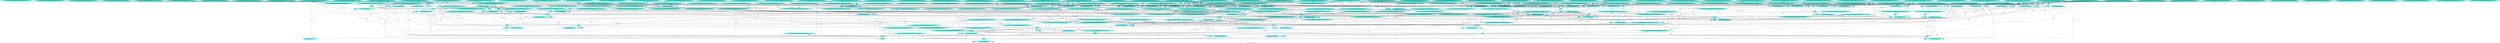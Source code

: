 digraph  {
	graph [label="My facebook ego friendship network"];
	node [label="\N"];
	user_0	 [color="#02F3DD",
		style=filled];
	user_0 -> user_0	 [label=friend];
	1172	 [color="#02F3F1",
		label=user_0,
		style=filled];
	user_0 -> 1172	 [label=name];
	1173	 [color="#02F3F1",
		label="34f4e78ef6e88681514323429fcb167b291b29be",
		style=filled];
	user_0 -> 1173	 [label=uid];
	1174	 [color="#02F3F1",
		label=70,
		style=filled];
	user_0 -> 1174	 [label=posts];
	user_1	 [color="#02F3DD",
		style=filled];
	user_0 -> user_1	 [label=friend];
	user_3	 [color="#02F3DD",
		style=filled];
	user_0 -> user_3	 [label=friend];
	user_5	 [color="#02F3DD",
		style=filled];
	user_0 -> user_5	 [label=friend];
	user_6	 [color="#02F3DD",
		style=filled];
	user_0 -> user_6	 [label=friend];
	user_8	 [color="#02F3DD",
		style=filled];
	user_0 -> user_8	 [label=friend];
	user_11	 [color="#02F3DD",
		style=filled];
	user_0 -> user_11	 [label=friend];
	user_15	 [color="#02F3DD",
		style=filled];
	user_0 -> user_15	 [label=friend];
	user_16	 [color="#02F3DD",
		style=filled];
	user_0 -> user_16	 [label=friend];
	user_17	 [color="#02F3DD",
		style=filled];
	user_0 -> user_17	 [label=friend];
	user_18	 [color="#02F3DD",
		style=filled];
	user_0 -> user_18	 [label=friend];
	user_21	 [color="#02F3DD",
		style=filled];
	user_0 -> user_21	 [label=friend];
	user_24	 [color="#02F3DD",
		style=filled];
	user_0 -> user_24	 [label=friend];
	user_28	 [color="#02F3DD",
		style=filled];
	user_0 -> user_28	 [label=friend];
	user_29	 [color="#02F3DD",
		style=filled];
	user_0 -> user_29	 [label=friend];
	user_31	 [color="#02F3DD",
		style=filled];
	user_0 -> user_31	 [label=friend];
	user_35	 [color="#02F3DD",
		style=filled];
	user_0 -> user_35	 [label=friend];
	user_40	 [color="#02F3DD",
		style=filled];
	user_0 -> user_40	 [label=friend];
	user_44	 [color="#02F3DD",
		style=filled];
	user_0 -> user_44	 [label=friend];
	user_47	 [color="#02F3DD",
		style=filled];
	user_0 -> user_47	 [label=friend];
	user_1 -> user_0	 [label=friend];
	user_1 -> user_1	 [label=friend];
	1175	 [color="#02F3F1",
		label=user_1,
		style=filled];
	user_1 -> 1175	 [label=name];
	1176	 [color="#02F3F1",
		label=e1ab4ee2d1da43388d7b6b7649416915520ccc58,
		style=filled];
	user_1 -> 1176	 [label=uid];
	1177	 [color="#02F3F1",
		label=11,
		style=filled];
	user_1 -> 1177	 [label=posts];
	user_1 -> user_3	 [label=friend];
	user_1 -> user_5	 [label=friend];
	user_1 -> user_6	 [label=friend];
	user_1 -> user_11	 [label=friend];
	user_1 -> user_16	 [label=friend];
	user_1 -> user_17	 [label=friend];
	user_20	 [color="#02F3DD",
		style=filled];
	user_1 -> user_20	 [label=friend];
	user_1 -> user_21	 [label=friend];
	user_1 -> user_28	 [label=friend];
	user_1 -> user_29	 [label=friend];
	user_1 -> user_31	 [label=friend];
	user_1 -> user_35	 [label=friend];
	user_1 -> user_40	 [label=friend];
	user_50	 [color="#02F3DD",
		style=filled];
	user_1 -> user_50	 [label=friend];
	user_2	 [color="#02F3DD",
		style=filled];
	user_2 -> user_0	 [label=friend];
	user_2 -> user_1	 [label=friend];
	1178	 [color="#02F3F1",
		label=user_2,
		style=filled];
	user_2 -> 1178	 [label=name];
	1179	 [color="#02F3F1",
		label=c7eb6ecfbcebd079a252f0af81618a335304cffa,
		style=filled];
	user_2 -> 1179	 [label=uid];
	1180	 [color="#02F3F1",
		label=0,
		style=filled];
	user_2 -> 1180	 [label=posts];
	user_2 -> user_3	 [label=friend];
	user_2 -> user_6	 [label=friend];
	user_2 -> user_20	 [label=friend];
	user_3 -> user_0	 [label=friend];
	user_3 -> user_1	 [label=friend];
	user_3 -> user_3	 [label=friend];
	1181	 [color="#02F3F1",
		label=user_3,
		style=filled];
	user_3 -> 1181	 [label=name];
	1182	 [color="#02F3F1",
		label="822cf63cc461a6fb87eb704215f0abea916c7305",
		style=filled];
	user_3 -> 1182	 [label=uid];
	1183	 [color="#02F3F1",
		label=11,
		style=filled];
	user_3 -> 1183	 [label=posts];
	user_3 -> user_8	 [label=friend];
	user_3 -> user_28	 [label=friend];
	user_4	 [color="#02F3DD",
		style=filled];
	user_4 -> user_0	 [label=friend];
	1184	 [color="#02F3F1",
		label=user_4,
		style=filled];
	user_4 -> 1184	 [label=name];
	1185	 [color="#02F3F1",
		label="82868cfde0f4ab7f759f9d2da41e3c2a6eab2644",
		style=filled];
	user_4 -> 1185	 [label=uid];
	1186	 [color="#02F3F1",
		label=0,
		style=filled];
	user_4 -> 1186	 [label=posts];
	user_5 -> user_0	 [label=friend];
	user_5 -> user_1	 [label=friend];
	user_5 -> user_5	 [label=friend];
	1187	 [color="#02F3F1",
		label=user_5,
		style=filled];
	user_5 -> 1187	 [label=name];
	1188	 [color="#02F3F1",
		label="58ccfa902c64de8634e8d19848ca85116a0c0e1a",
		style=filled];
	user_5 -> 1188	 [label=uid];
	1189	 [color="#02F3F1",
		label=5,
		style=filled];
	user_5 -> 1189	 [label=posts];
	user_5 -> user_21	 [label=friend];
	user_6 -> user_0	 [label=friend];
	1190	 [color="#02F3F1",
		label=user_6,
		style=filled];
	user_6 -> 1190	 [label=name];
	1191	 [color="#02F3F1",
		label="111885f09fe6c434e52f569ea0414d3b46b4dd87",
		style=filled];
	user_6 -> 1191	 [label=uid];
	1192	 [color="#02F3F1",
		label=1,
		style=filled];
	user_6 -> 1192	 [label=posts];
	user_6 -> user_20	 [label=friend];
	user_7	 [color="#02F3DD",
		style=filled];
	user_7 -> user_0	 [label=friend];
	1193	 [color="#02F3F1",
		label=user_7,
		style=filled];
	user_7 -> 1193	 [label=name];
	1194	 [color="#02F3F1",
		label=ae34d80a7f1090992d1b5b46aea2bd32058626a0,
		style=filled];
	user_7 -> 1194	 [label=uid];
	1195	 [color="#02F3F1",
		label=0,
		style=filled];
	user_7 -> 1195	 [label=posts];
	user_8 -> user_0	 [label=friend];
	user_8 -> user_1	 [label=friend];
	user_8 -> user_3	 [label=friend];
	1196	 [color="#02F3F1",
		label=user_8,
		style=filled];
	user_8 -> 1196	 [label=name];
	1197	 [color="#02F3F1",
		label=aa9c4873d7bcf6be3804ba02f12344e56da55fbf,
		style=filled];
	user_8 -> 1197	 [label=uid];
	1198	 [color="#02F3F1",
		label=33,
		style=filled];
	user_8 -> 1198	 [label=posts];
	user_8 -> user_11	 [label=friend];
	user_8 -> user_24	 [label=friend];
	user_9	 [color="#02F3DD",
		style=filled];
	user_9 -> user_0	 [label=friend];
	1199	 [color="#02F3F1",
		label=user_9,
		style=filled];
	user_9 -> 1199	 [label=name];
	1200	 [color="#02F3F1",
		label="293624d809532c07173c0e32cdb85090b73dac5e",
		style=filled];
	user_9 -> 1200	 [label=uid];
	1201	 [color="#02F3F1",
		label=0,
		style=filled];
	user_9 -> 1201	 [label=posts];
	user_10	 [color="#02F3DD",
		style=filled];
	user_10 -> user_0	 [label=friend];
	1202	 [color="#02F3F1",
		label=user_10,
		style=filled];
	user_10 -> 1202	 [label=name];
	1203	 [color="#02F3F1",
		label=e006592e6d160eaa9bc37c2f5d45cb193b784fea,
		style=filled];
	user_10 -> 1203	 [label=uid];
	1204	 [color="#02F3F1",
		label=0,
		style=filled];
	user_10 -> 1204	 [label=posts];
	user_11 -> user_0	 [label=friend];
	user_11 -> user_3	 [label=friend];
	user_11 -> user_8	 [label=friend];
	1205	 [color="#02F3F1",
		label=user_11,
		style=filled];
	user_11 -> 1205	 [label=name];
	1206	 [color="#02F3F1",
		label="4f27bc630e4dd0faa73609af9710d5a379b02743",
		style=filled];
	user_11 -> 1206	 [label=uid];
	1207	 [color="#02F3F1",
		label=8,
		style=filled];
	user_11 -> 1207	 [label=posts];
	user_11 -> user_24	 [label=friend];
	user_12	 [color="#02F3DD",
		style=filled];
	user_12 -> user_0	 [label=friend];
	1208	 [color="#02F3F1",
		label=user_12,
		style=filled];
	user_12 -> 1208	 [label=name];
	1209	 [color="#02F3F1",
		label=a61dc894f3a4acaf287e02fe3bcb8db6a8240927,
		style=filled];
	user_12 -> 1209	 [label=uid];
	1210	 [color="#02F3F1",
		label=0,
		style=filled];
	user_12 -> 1210	 [label=posts];
	user_13	 [color="#02F3DD",
		style=filled];
	user_13 -> user_0	 [label=friend];
	user_13 -> user_1	 [label=friend];
	user_13 -> user_5	 [label=friend];
	user_13 -> user_8	 [label=friend];
	1211	 [color="#02F3F1",
		label=user_13,
		style=filled];
	user_13 -> 1211	 [label=name];
	1212	 [color="#02F3F1",
		label=afb730a3b527bcd99dba77d7c781dff15efbc73c,
		style=filled];
	user_13 -> 1212	 [label=uid];
	1213	 [color="#02F3F1",
		label=0,
		style=filled];
	user_13 -> 1213	 [label=posts];
	user_13 -> user_17	 [label=friend];
	user_13 -> user_18	 [label=friend];
	user_13 -> user_29	 [label=friend];
	user_14	 [color="#02F3DD",
		style=filled];
	user_14 -> user_0	 [label=friend];
	user_14 -> user_3	 [label=friend];
	user_14 -> user_6	 [label=friend];
	user_14 -> user_8	 [label=friend];
	1214	 [color="#02F3F1",
		label=user_14,
		style=filled];
	user_14 -> 1214	 [label=name];
	1215	 [color="#02F3F1",
		label="4acf621acb858c3fe42290864b2cf991066bcca5",
		style=filled];
	user_14 -> 1215	 [label=uid];
	1216	 [color="#02F3F1",
		label=0,
		style=filled];
	user_14 -> 1216	 [label=posts];
	user_14 -> user_18	 [label=friend];
	user_14 -> user_20	 [label=friend];
	user_14 -> user_21	 [label=friend];
	user_14 -> user_29	 [label=friend];
	user_14 -> user_35	 [label=friend];
	1217	 [color="#02F3F1",
		label=user_15,
		style=filled];
	user_15 -> 1217	 [label=name];
	1218	 [color="#02F3F1",
		label="8b31fc1a8cfcd512c88d984198a72cdc42f63a8d",
		style=filled];
	user_15 -> 1218	 [label=uid];
	1219	 [color="#02F3F1",
		label=1,
		style=filled];
	user_15 -> 1219	 [label=posts];
	user_16 -> user_0	 [label=friend];
	user_16 -> user_1	 [label=friend];
	user_16 -> user_3	 [label=friend];
	user_16 -> user_5	 [label=friend];
	1220	 [color="#02F3F1",
		label=user_16,
		style=filled];
	user_16 -> 1220	 [label=name];
	1221	 [color="#02F3F1",
		label="25ea710e2eeff851e9ee31a9f87c6d973b4c5752",
		style=filled];
	user_16 -> 1221	 [label=uid];
	1222	 [color="#02F3F1",
		label=1,
		style=filled];
	user_16 -> 1222	 [label=posts];
	user_16 -> user_21	 [label=friend];
	user_16 -> user_35	 [label=friend];
	user_16 -> user_40	 [label=friend];
	user_17 -> user_0	 [label=friend];
	user_17 -> user_5	 [label=friend];
	user_17 -> user_16	 [label=friend];
	1223	 [color="#02F3F1",
		label=user_17,
		style=filled];
	user_17 -> 1223	 [label=name];
	1224	 [color="#02F3F1",
		label=cc5b0e0202da0e33dd7a0a9c0cd5c3ad00f203a1,
		style=filled];
	user_17 -> 1224	 [label=uid];
	1225	 [color="#02F3F1",
		label=5,
		style=filled];
	user_17 -> 1225	 [label=posts];
	user_18 -> user_1	 [label=friend];
	1226	 [color="#02F3F1",
		label=user_18,
		style=filled];
	user_18 -> 1226	 [label=name];
	1227	 [color="#02F3F1",
		label="6ea6f35c0b8f246878fcf95965b868744df0f0e8",
		style=filled];
	user_18 -> 1227	 [label=uid];
	1228	 [color="#02F3F1",
		label=5,
		style=filled];
	user_18 -> 1228	 [label=posts];
	user_18 -> user_24	 [label=friend];
	user_19	 [color="#02F3DD",
		style=filled];
	user_19 -> user_0	 [label=friend];
	1229	 [color="#02F3F1",
		label=user_19,
		style=filled];
	user_19 -> 1229	 [label=name];
	1230	 [color="#02F3F1",
		label=e4f59f41bdf3a6a64c1fb4b12e8d8d9480b3d34e,
		style=filled];
	user_19 -> 1230	 [label=uid];
	1231	 [color="#02F3F1",
		label=0,
		style=filled];
	user_19 -> 1231	 [label=posts];
	user_20 -> user_0	 [label=friend];
	1232	 [color="#02F3F1",
		label=user_20,
		style=filled];
	user_20 -> 1232	 [label=name];
	1233	 [color="#02F3F1",
		label=ab054a4ac11ab6c7cc411f715ae0d982c26c6f7b,
		style=filled];
	user_20 -> 1233	 [label=uid];
	1234	 [color="#02F3F1",
		label=2,
		style=filled];
	user_20 -> 1234	 [label=posts];
	user_21 -> user_0	 [label=friend];
	user_21 -> user_1	 [label=friend];
	user_21 -> user_11	 [label=friend];
	1235	 [color="#02F3F1",
		label=user_21,
		style=filled];
	user_21 -> 1235	 [label=name];
	1236	 [color="#02F3F1",
		label=b758e9f21ee9ee1b8f679868058b3780dd91dceb,
		style=filled];
	user_21 -> 1236	 [label=uid];
	1237	 [color="#02F3F1",
		label=1,
		style=filled];
	user_21 -> 1237	 [label=posts];
	user_22	 [color="#02F3DD",
		style=filled];
	user_22 -> user_0	 [label=friend];
	user_22 -> user_1	 [label=friend];
	user_22 -> user_5	 [label=friend];
	user_22 -> user_21	 [label=friend];
	1238	 [color="#02F3F1",
		label=user_22,
		style=filled];
	user_22 -> 1238	 [label=name];
	1239	 [color="#02F3F1",
		label="889b92201ede006d4af59afb51cd2fafed846815",
		style=filled];
	user_22 -> 1239	 [label=uid];
	1240	 [color="#02F3F1",
		label=0,
		style=filled];
	user_22 -> 1240	 [label=posts];
	user_23	 [color="#02F3DD",
		style=filled];
	user_23 -> user_0	 [label=friend];
	user_23 -> user_21	 [label=friend];
	1241	 [color="#02F3F1",
		label=user_23,
		style=filled];
	user_23 -> 1241	 [label=name];
	1242	 [color="#02F3F1",
		label="4333fef33f93621d40533486bc164d1febda34f8",
		style=filled];
	user_23 -> 1242	 [label=uid];
	1243	 [color="#02F3F1",
		label=0,
		style=filled];
	user_23 -> 1243	 [label=posts];
	user_24 -> user_0	 [label=friend];
	user_24 -> user_1	 [label=friend];
	user_24 -> user_3	 [label=friend];
	user_24 -> user_8	 [label=friend];
	user_24 -> user_20	 [label=friend];
	user_24 -> user_24	 [label=friend];
	1244	 [color="#02F3F1",
		label=user_24,
		style=filled];
	user_24 -> 1244	 [label=name];
	1245	 [color="#02F3F1",
		label=b4e75f8f131689b08999fc952f572822849d3dcb,
		style=filled];
	user_24 -> 1245	 [label=uid];
	1246	 [color="#02F3F1",
		label=6,
		style=filled];
	user_24 -> 1246	 [label=posts];
	user_24 -> user_29	 [label=friend];
	user_24 -> user_44	 [label=friend];
	user_24 -> user_47	 [label=friend];
	user_24 -> user_50	 [label=friend];
	user_25	 [color="#02F3DD",
		style=filled];
	user_25 -> user_0	 [label=friend];
	1247	 [color="#02F3F1",
		label=user_25,
		style=filled];
	user_25 -> 1247	 [label=name];
	1248	 [color="#02F3F1",
		label=eda597cb7c7c94e11863749a52a2c7d585ef49f2,
		style=filled];
	user_25 -> 1248	 [label=uid];
	1249	 [color="#02F3F1",
		label=0,
		style=filled];
	user_25 -> 1249	 [label=posts];
	user_26	 [color="#02F3DD",
		style=filled];
	user_26 -> user_0	 [label=friend];
	user_26 -> user_5	 [label=friend];
	user_26 -> user_11	 [label=friend];
	1250	 [color="#02F3F1",
		label=user_26,
		style=filled];
	user_26 -> 1250	 [label=name];
	1251	 [color="#02F3F1",
		label="83f97b0030ca5c97fbf71a2f460fdee0bfe8ee63",
		style=filled];
	user_26 -> 1251	 [label=uid];
	1252	 [color="#02F3F1",
		label=0,
		style=filled];
	user_26 -> 1252	 [label=posts];
	user_26 -> user_28	 [label=friend];
	user_27	 [color="#02F3DD",
		style=filled];
	user_27 -> user_0	 [label=friend];
	user_27 -> user_3	 [label=friend];
	user_27 -> user_11	 [label=friend];
	1253	 [color="#02F3F1",
		label=user_27,
		style=filled];
	user_27 -> 1253	 [label=name];
	1254	 [color="#02F3F1",
		label="8bd054df3ff5d4cfe0df56244f6be357f6bf24b6",
		style=filled];
	user_27 -> 1254	 [label=uid];
	1255	 [color="#02F3F1",
		label=0,
		style=filled];
	user_27 -> 1255	 [label=posts];
	user_28 -> user_0	 [label=friend];
	user_28 -> user_3	 [label=friend];
	user_28 -> user_11	 [label=friend];
	user_28 -> user_24	 [label=friend];
	user_28 -> user_28	 [label=friend];
	1256	 [color="#02F3F1",
		label=user_28,
		style=filled];
	user_28 -> 1256	 [label=name];
	1257	 [color="#02F3F1",
		label="2d8aa802dcc3a89a78ab9c42bb5ed811beb27d6a",
		style=filled];
	user_28 -> 1257	 [label=uid];
	1258	 [color="#02F3F1",
		label=1,
		style=filled];
	user_28 -> 1258	 [label=posts];
	user_29 -> user_0	 [label=friend];
	user_29 -> user_5	 [label=friend];
	user_29 -> user_29	 [label=friend];
	1259	 [color="#02F3F1",
		label=user_29,
		style=filled];
	user_29 -> 1259	 [label=name];
	1260	 [color="#02F3F1",
		label=c61e7c5c146097a2ba8e0e4adf5f2d8082eb7653,
		style=filled];
	user_29 -> 1260	 [label=uid];
	1261	 [color="#02F3F1",
		label=9,
		style=filled];
	user_29 -> 1261	 [label=posts];
	user_29 -> user_40	 [label=friend];
	user_30	 [color="#02F3DD",
		style=filled];
	user_30 -> user_0	 [label=friend];
	user_30 -> user_29	 [label=friend];
	1262	 [color="#02F3F1",
		label=user_30,
		style=filled];
	user_30 -> 1262	 [label=name];
	1263	 [color="#02F3F1",
		label="74ad88ea7bae664bf6a625a014d5a77df3828691",
		style=filled];
	user_30 -> 1263	 [label=uid];
	1264	 [color="#02F3F1",
		label=0,
		style=filled];
	user_30 -> 1264	 [label=posts];
	user_31 -> user_0	 [label=friend];
	user_31 -> user_8	 [label=friend];
	user_31 -> user_28	 [label=friend];
	1265	 [color="#02F3F1",
		label=user_31,
		style=filled];
	user_31 -> 1265	 [label=name];
	1266	 [color="#02F3F1",
		label=ff4baec49ce01978b9401abce30a6868166c77fe,
		style=filled];
	user_31 -> 1266	 [label=uid];
	1267	 [color="#02F3F1",
		label=3,
		style=filled];
	user_31 -> 1267	 [label=posts];
	user_32	 [color="#02F3DD",
		style=filled];
	user_32 -> user_28	 [label=friend];
	1268	 [color="#02F3F1",
		label=user_32,
		style=filled];
	user_32 -> 1268	 [label=name];
	1269	 [color="#02F3F1",
		label=d73162495ce33b30c42854dee2c52f9b09de7243,
		style=filled];
	user_32 -> 1269	 [label=uid];
	1270	 [color="#02F3F1",
		label=0,
		style=filled];
	user_32 -> 1270	 [label=posts];
	user_33	 [color="#02F3DD",
		style=filled];
	user_33 -> user_28	 [label=friend];
	1271	 [color="#02F3F1",
		label=user_33,
		style=filled];
	user_33 -> 1271	 [label=name];
	1272	 [color="#02F3F1",
		label=e4d6f6b1d467862a232d81c47e085e44f7f16175,
		style=filled];
	user_33 -> 1272	 [label=uid];
	1273	 [color="#02F3F1",
		label=0,
		style=filled];
	user_33 -> 1273	 [label=posts];
	user_34	 [color="#02F3DD",
		style=filled];
	user_34 -> user_0	 [label=friend];
	user_34 -> user_8	 [label=friend];
	user_34 -> user_28	 [label=friend];
	1274	 [color="#02F3F1",
		label=user_34,
		style=filled];
	user_34 -> 1274	 [label=name];
	1275	 [color="#02F3F1",
		label=cde8ad7b0a5f7d37d2cb1e53e9fe5519917c4167,
		style=filled];
	user_34 -> 1275	 [label=uid];
	1276	 [color="#02F3F1",
		label=0,
		style=filled];
	user_34 -> 1276	 [label=posts];
	user_34 -> user_44	 [label=friend];
	user_34 -> user_47	 [label=friend];
	user_35 -> user_0	 [label=friend];
	user_35 -> user_1	 [label=friend];
	user_35 -> user_3	 [label=friend];
	user_35 -> user_5	 [label=friend];
	user_35 -> user_35	 [label=friend];
	1277	 [color="#02F3F1",
		label=user_35,
		style=filled];
	user_35 -> 1277	 [label=name];
	1278	 [color="#02F3F1",
		label=b620117ef8b98d86eb421d548201b0ceb3088d26,
		style=filled];
	user_35 -> 1278	 [label=uid];
	1279	 [color="#02F3F1",
		label=1,
		style=filled];
	user_35 -> 1279	 [label=posts];
	user_36	 [color="#02F3DD",
		style=filled];
	user_36 -> user_0	 [label=friend];
	user_36 -> user_1	 [label=friend];
	user_36 -> user_3	 [label=friend];
	1280	 [color="#02F3F1",
		label=user_36,
		style=filled];
	user_36 -> 1280	 [label=name];
	1281	 [color="#02F3F1",
		label="88ee3b630210f8601a87eefa9c8a6772b3151674",
		style=filled];
	user_36 -> 1281	 [label=uid];
	1282	 [color="#02F3F1",
		label=0,
		style=filled];
	user_36 -> 1282	 [label=posts];
	user_37	 [color="#02F3DD",
		style=filled];
	user_37 -> user_0	 [label=friend];
	1283	 [color="#02F3F1",
		label=user_37,
		style=filled];
	user_37 -> 1283	 [label=name];
	1284	 [color="#02F3F1",
		label="350a638313394f62c4457a75206c875b85c2406b",
		style=filled];
	user_37 -> 1284	 [label=uid];
	1285	 [color="#02F3F1",
		label=1,
		style=filled];
	user_37 -> 1285	 [label=posts];
	user_38	 [color="#02F3DD",
		style=filled];
	user_38 -> user_0	 [label=friend];
	user_38 -> user_11	 [label=friend];
	1286	 [color="#02F3F1",
		label=user_38,
		style=filled];
	user_38 -> 1286	 [label=name];
	1287	 [color="#02F3F1",
		label="9a00da8f09916abea5709a8808dd8e43733b740c",
		style=filled];
	user_38 -> 1287	 [label=uid];
	1288	 [color="#02F3F1",
		label=0,
		style=filled];
	user_38 -> 1288	 [label=posts];
	user_39	 [color="#02F3DD",
		style=filled];
	user_39 -> user_31	 [label=friend];
	1289	 [color="#02F3F1",
		label=user_39,
		style=filled];
	user_39 -> 1289	 [label=name];
	1290	 [color="#02F3F1",
		label="26d844075553d22d07920b0dd9273ae2877974f8",
		style=filled];
	user_39 -> 1290	 [label=uid];
	1291	 [color="#02F3F1",
		label=0,
		style=filled];
	user_39 -> 1291	 [label=posts];
	user_40 -> user_0	 [label=friend];
	1292	 [color="#02F3F1",
		label=user_40,
		style=filled];
	user_40 -> 1292	 [label=name];
	1293	 [color="#02F3F1",
		label="441abcfb4ea5bb72c9e4dda9b57073dca75ee668",
		style=filled];
	user_40 -> 1293	 [label=uid];
	1294	 [color="#02F3F1",
		label=1,
		style=filled];
	user_40 -> 1294	 [label=posts];
	user_40 -> user_47	 [label=friend];
	user_41	 [color="#02F3DD",
		style=filled];
	user_41 -> user_0	 [label=friend];
	user_41 -> user_11	 [label=friend];
	1295	 [color="#02F3F1",
		label=user_41,
		style=filled];
	user_41 -> 1295	 [label=name];
	1296	 [color="#02F3F1",
		label=d3696620f4b4b76ff34649e9c251de55c3115ff8,
		style=filled];
	user_41 -> 1296	 [label=uid];
	1297	 [color="#02F3F1",
		label=0,
		style=filled];
	user_41 -> 1297	 [label=posts];
	user_41 -> user_44	 [label=friend];
	user_42	 [color="#02F3DD",
		style=filled];
	user_42 -> user_3	 [label=friend];
	user_42 -> user_6	 [label=friend];
	user_42 -> user_8	 [label=friend];
	1298	 [color="#02F3F1",
		label=user_42,
		style=filled];
	user_42 -> 1298	 [label=name];
	1299	 [color="#02F3F1",
		label="6405c5508229011b26873663e4610cf4fc22ac37",
		style=filled];
	user_42 -> 1299	 [label=uid];
	1300	 [color="#02F3F1",
		label=0,
		style=filled];
	user_42 -> 1300	 [label=posts];
	user_43	 [color="#02F3DD",
		style=filled];
	user_43 -> user_0	 [label=friend];
	1301	 [color="#02F3F1",
		label=user_43,
		style=filled];
	user_43 -> 1301	 [label=name];
	1302	 [color="#02F3F1",
		label="2cdde11783bb31ecb5e0435e27951cef4ecef94e",
		style=filled];
	user_43 -> 1302	 [label=uid];
	1303	 [color="#02F3F1",
		label=0,
		style=filled];
	user_43 -> 1303	 [label=posts];
	user_44 -> user_0	 [label=friend];
	user_44 -> user_1	 [label=friend];
	user_44 -> user_8	 [label=friend];
	user_44 -> user_11	 [label=friend];
	user_44 -> user_17	 [label=friend];
	user_44 -> user_24	 [label=friend];
	1304	 [color="#02F3F1",
		label=user_44,
		style=filled];
	user_44 -> 1304	 [label=name];
	1305	 [color="#02F3F1",
		label="0ae7daf473f5f07e58125ae5468449209ea17bd1",
		style=filled];
	user_44 -> 1305	 [label=uid];
	1306	 [color="#02F3F1",
		label=12,
		style=filled];
	user_44 -> 1306	 [label=posts];
	user_45	 [color="#02F3DD",
		style=filled];
	user_45 -> user_1	 [label=friend];
	user_45 -> user_18	 [label=friend];
	1307	 [color="#02F3F1",
		label=user_45,
		style=filled];
	user_45 -> 1307	 [label=name];
	1308	 [color="#02F3F1",
		label=d5cbec11618deda254ee067bff6b162e8ba6dd0b,
		style=filled];
	user_45 -> 1308	 [label=uid];
	1309	 [color="#02F3F1",
		label=0,
		style=filled];
	user_45 -> 1309	 [label=posts];
	user_45 -> user_50	 [label=friend];
	user_46	 [color="#02F3DD",
		style=filled];
	user_46 -> user_0	 [label=friend];
	1310	 [color="#02F3F1",
		label=user_46,
		style=filled];
	user_46 -> 1310	 [label=name];
	1311	 [color="#02F3F1",
		label=ce12a9bf67365f7b3b4e96d45cb4c0273816c40d,
		style=filled];
	user_46 -> 1311	 [label=uid];
	1312	 [color="#02F3F1",
		label=0,
		style=filled];
	user_46 -> 1312	 [label=posts];
	user_47 -> user_0	 [label=friend];
	user_47 -> user_11	 [label=friend];
	1313	 [color="#02F3F1",
		label=user_47,
		style=filled];
	user_47 -> 1313	 [label=name];
	1314	 [color="#02F3F1",
		label="9814bdde76ae9c50f79952d839ff2cb8fa4ffddf",
		style=filled];
	user_47 -> 1314	 [label=uid];
	1315	 [color="#02F3F1",
		label=1,
		style=filled];
	user_47 -> 1315	 [label=posts];
	user_48	 [color="#02F3DD",
		style=filled];
	user_48 -> user_3	 [label=friend];
	1316	 [color="#02F3F1",
		label=user_48,
		style=filled];
	user_48 -> 1316	 [label=name];
	1317	 [color="#02F3F1",
		label="899eb753ec555b70cf522346d0ffc13d51059ada",
		style=filled];
	user_48 -> 1317	 [label=uid];
	1318	 [color="#02F3F1",
		label=0,
		style=filled];
	user_48 -> 1318	 [label=posts];
	user_49	 [color="#02F3DD",
		style=filled];
	user_49 -> user_0	 [label=friend];
	user_49 -> user_8	 [label=friend];
	user_49 -> user_29	 [label=friend];
	1319	 [color="#02F3F1",
		label=user_49,
		style=filled];
	user_49 -> 1319	 [label=name];
	1320	 [color="#02F3F1",
		label=c12761b8ba3e2c708e07e6000b29d7e101e8b8ab,
		style=filled];
	user_49 -> 1320	 [label=uid];
	1321	 [color="#02F3F1",
		label=1,
		style=filled];
	user_49 -> 1321	 [label=posts];
	1322	 [color="#02F3F1",
		label=user_50,
		style=filled];
	user_50 -> 1322	 [label=name];
	1323	 [color="#02F3F1",
		label="59d8c9150c1c742bbd0668f022a2d4db9d0488ee",
		style=filled];
	user_50 -> 1323	 [label=uid];
	1324	 [color="#02F3F1",
		label=1,
		style=filled];
	user_50 -> 1324	 [label=posts];
	user_51	 [color="#02F3DD",
		style=filled];
	user_51 -> user_0	 [label=friend];
	user_51 -> user_1	 [label=friend];
	user_51 -> user_29	 [label=friend];
	1325	 [color="#02F3F1",
		label=user_51,
		style=filled];
	user_51 -> 1325	 [label=name];
	1326	 [color="#02F3F1",
		label=d727175560f77a2aa631844ef41028af915bc4f1,
		style=filled];
	user_51 -> 1326	 [label=uid];
	1327	 [color="#02F3F1",
		label=0,
		style=filled];
	user_51 -> 1327	 [label=posts];
	user_52	 [color="#02F3DD",
		style=filled];
	user_52 -> user_0	 [label=friend];
	1328	 [color="#02F3F1",
		label=user_52,
		style=filled];
	user_52 -> 1328	 [label=name];
	1329	 [color="#02F3F1",
		label="7632bda1a4731bff9a644973a87e7188022ed4a9",
		style=filled];
	user_52 -> 1329	 [label=uid];
	1330	 [color="#02F3F1",
		label=0,
		style=filled];
	user_52 -> 1330	 [label=posts];
	user_53	 [color="#02F3DD",
		style=filled];
	user_53 -> user_0	 [label=friend];
	1331	 [color="#02F3F1",
		label=user_53,
		style=filled];
	user_53 -> 1331	 [label=name];
	1332	 [color="#02F3F1",
		label="266a6b8251d7154dedeab7c2b051b5a3069752cb",
		style=filled];
	user_53 -> 1332	 [label=uid];
	1333	 [color="#02F3F1",
		label=0,
		style=filled];
	user_53 -> 1333	 [label=posts];
	user_54	 [color="#02F3DD",
		style=filled];
	user_54 -> user_0	 [label=friend];
	1334	 [color="#02F3F1",
		label=user_54,
		style=filled];
	user_54 -> 1334	 [label=name];
	1335	 [color="#02F3F1",
		label="586d1130b1b9996e954ad11874bed0cdc974d592",
		style=filled];
	user_54 -> 1335	 [label=uid];
	1336	 [color="#02F3F1",
		label=0,
		style=filled];
	user_54 -> 1336	 [label=posts];
	user_55	 [color="#02F3DD",
		style=filled];
	user_55 -> user_0	 [label=friend];
	1337	 [color="#02F3F1",
		label=user_55,
		style=filled];
	user_55 -> 1337	 [label=name];
	1338	 [color="#02F3F1",
		label="6b5e79baf456bd6bdf0f6919d6bd91e0a78b5ada",
		style=filled];
	user_55 -> 1338	 [label=uid];
	1339	 [color="#02F3F1",
		label=0,
		style=filled];
	user_55 -> 1339	 [label=posts];
	user_56	 [color="#02F3DD",
		style=filled];
	user_56 -> user_0	 [label=friend];
	user_56 -> user_8	 [label=friend];
	1340	 [color="#02F3F1",
		label=user_56,
		style=filled];
	user_56 -> 1340	 [label=name];
	1341	 [color="#02F3F1",
		label="0489f676e00f5c6596daf9984f6c0fc58b4e9b4a",
		style=filled];
	user_56 -> 1341	 [label=uid];
	1342	 [color="#02F3F1",
		label=0,
		style=filled];
	user_56 -> 1342	 [label=posts];
	user_57	 [color="#02F3DD",
		style=filled];
	user_57 -> user_0	 [label=friend];
	1343	 [color="#02F3F1",
		label=user_57,
		style=filled];
	user_57 -> 1343	 [label=name];
	1344	 [color="#02F3F1",
		label="60ad4f263c0d33eca663b989a32084238886a249",
		style=filled];
	user_57 -> 1344	 [label=uid];
	1345	 [color="#02F3F1",
		label=0,
		style=filled];
	user_57 -> 1345	 [label=posts];
	user_58	 [color="#02F3DD",
		style=filled];
	user_58 -> user_1	 [label=friend];
	1346	 [color="#02F3F1",
		label=user_58,
		style=filled];
	user_58 -> 1346	 [label=name];
	1347	 [color="#02F3F1",
		label="0b43102d7c525e90e859f922159406d9cc13e1c2",
		style=filled];
	user_58 -> 1347	 [label=uid];
	1348	 [color="#02F3F1",
		label=0,
		style=filled];
	user_58 -> 1348	 [label=posts];
	user_59	 [color="#02F3DD",
		style=filled];
	user_59 -> user_1	 [label=friend];
	1349	 [color="#02F3F1",
		label=user_59,
		style=filled];
	user_59 -> 1349	 [label=name];
	1350	 [color="#02F3F1",
		label="193b166f878657bce576b982ef786df59e9cfe7a",
		style=filled];
	user_59 -> 1350	 [label=uid];
	1351	 [color="#02F3F1",
		label=0,
		style=filled];
	user_59 -> 1351	 [label=posts];
	user_60	 [color="#02F3DD",
		style=filled];
	user_60 -> user_1	 [label=friend];
	1352	 [color="#02F3F1",
		label=user_60,
		style=filled];
	user_60 -> 1352	 [label=name];
	1353	 [color="#02F3F1",
		label="43c651331f255801382d9b0c999d9fb93c4a9410",
		style=filled];
	user_60 -> 1353	 [label=uid];
	1354	 [color="#02F3F1",
		label=0,
		style=filled];
	user_60 -> 1354	 [label=posts];
	user_61	 [color="#02F3DD",
		style=filled];
	user_61 -> user_0	 [label=friend];
	1355	 [color="#02F3F1",
		label=user_61,
		style=filled];
	user_61 -> 1355	 [label=name];
	1356	 [color="#02F3F1",
		label="60583d66f68e63f986d2482b2cba724c42ca5194",
		style=filled];
	user_61 -> 1356	 [label=uid];
	1357	 [color="#02F3F1",
		label=0,
		style=filled];
	user_61 -> 1357	 [label=posts];
	user_62	 [color="#02F3DD",
		style=filled];
	user_62 -> user_0	 [label=friend];
	1358	 [color="#02F3F1",
		label=user_62,
		style=filled];
	user_62 -> 1358	 [label=name];
	1359	 [color="#02F3F1",
		label="7b0d2099c6ac8aa4a7dd37050b6538eaed042763",
		style=filled];
	user_62 -> 1359	 [label=uid];
	1360	 [color="#02F3F1",
		label=0,
		style=filled];
	user_62 -> 1360	 [label=posts];
	user_63	 [color="#02F3DD",
		style=filled];
	user_63 -> user_0	 [label=friend];
	1361	 [color="#02F3F1",
		label=user_63,
		style=filled];
	user_63 -> 1361	 [label=name];
	1362	 [color="#02F3F1",
		label="8b8f4614c9db0ac743149d7b4758bd1c3acf8872",
		style=filled];
	user_63 -> 1362	 [label=uid];
	1363	 [color="#02F3F1",
		label=0,
		style=filled];
	user_63 -> 1363	 [label=posts];
	"Friendship e1ab4ee2d1da43388d7b6b7649416915520ccc58-34f4e78ef6e88681514323429fcb167b291b29be"	 [color="#02F3DD",
		style=filled];
	"Friendship e1ab4ee2d1da43388d7b6b7649416915520ccc58-34f4e78ef6e88681514323429fcb167b291b29be" -> user_0	 [label=member];
	"Friendship e1ab4ee2d1da43388d7b6b7649416915520ccc58-34f4e78ef6e88681514323429fcb167b291b29be" -> user_1	 [label=member];
	"Friendship c7eb6ecfbcebd079a252f0af81618a335304cffa-34f4e78ef6e88681514323429fcb167b291b29be"	 [color="#02F3DD",
		style=filled];
	"Friendship c7eb6ecfbcebd079a252f0af81618a335304cffa-34f4e78ef6e88681514323429fcb167b291b29be" -> user_0	 [label=member];
	"Friendship c7eb6ecfbcebd079a252f0af81618a335304cffa-34f4e78ef6e88681514323429fcb167b291b29be" -> user_2	 [label=member];
	"Friendship 822cf63cc461a6fb87eb704215f0abea916c7305-34f4e78ef6e88681514323429fcb167b291b29be"	 [color="#02F3DD",
		style=filled];
	"Friendship 822cf63cc461a6fb87eb704215f0abea916c7305-34f4e78ef6e88681514323429fcb167b291b29be" -> user_0	 [label=member];
	"Friendship 822cf63cc461a6fb87eb704215f0abea916c7305-34f4e78ef6e88681514323429fcb167b291b29be" -> user_3	 [label=member];
	"Friendship 82868cfde0f4ab7f759f9d2da41e3c2a6eab2644-34f4e78ef6e88681514323429fcb167b291b29be"	 [color="#02F3DD",
		style=filled];
	"Friendship 82868cfde0f4ab7f759f9d2da41e3c2a6eab2644-34f4e78ef6e88681514323429fcb167b291b29be" -> user_0	 [label=member];
	"Friendship 82868cfde0f4ab7f759f9d2da41e3c2a6eab2644-34f4e78ef6e88681514323429fcb167b291b29be" -> user_4	 [label=member];
	"Friendship 58ccfa902c64de8634e8d19848ca85116a0c0e1a-34f4e78ef6e88681514323429fcb167b291b29be"	 [color="#02F3DD",
		style=filled];
	"Friendship 58ccfa902c64de8634e8d19848ca85116a0c0e1a-34f4e78ef6e88681514323429fcb167b291b29be" -> user_0	 [label=member];
	"Friendship 58ccfa902c64de8634e8d19848ca85116a0c0e1a-34f4e78ef6e88681514323429fcb167b291b29be" -> user_5	 [label=member];
	"Friendship 111885f09fe6c434e52f569ea0414d3b46b4dd87-34f4e78ef6e88681514323429fcb167b291b29be"	 [color="#02F3DD",
		style=filled];
	"Friendship 111885f09fe6c434e52f569ea0414d3b46b4dd87-34f4e78ef6e88681514323429fcb167b291b29be" -> user_0	 [label=member];
	"Friendship 111885f09fe6c434e52f569ea0414d3b46b4dd87-34f4e78ef6e88681514323429fcb167b291b29be" -> user_6	 [label=member];
	"Friendship 34f4e78ef6e88681514323429fcb167b291b29be-34f4e78ef6e88681514323429fcb167b291b29be"	 [color="#02F3DD",
		style=filled];
	"Friendship 34f4e78ef6e88681514323429fcb167b291b29be-34f4e78ef6e88681514323429fcb167b291b29be" -> user_0	 [label=member];
	"Friendship 34f4e78ef6e88681514323429fcb167b291b29be-34f4e78ef6e88681514323429fcb167b291b29be" -> user_0	 [label=member];
	"Friendship ae34d80a7f1090992d1b5b46aea2bd32058626a0-34f4e78ef6e88681514323429fcb167b291b29be"	 [color="#02F3DD",
		style=filled];
	"Friendship ae34d80a7f1090992d1b5b46aea2bd32058626a0-34f4e78ef6e88681514323429fcb167b291b29be" -> user_0	 [label=member];
	"Friendship ae34d80a7f1090992d1b5b46aea2bd32058626a0-34f4e78ef6e88681514323429fcb167b291b29be" -> user_7	 [label=member];
	"Friendship aa9c4873d7bcf6be3804ba02f12344e56da55fbf-34f4e78ef6e88681514323429fcb167b291b29be"	 [color="#02F3DD",
		style=filled];
	"Friendship aa9c4873d7bcf6be3804ba02f12344e56da55fbf-34f4e78ef6e88681514323429fcb167b291b29be" -> user_0	 [label=member];
	"Friendship aa9c4873d7bcf6be3804ba02f12344e56da55fbf-34f4e78ef6e88681514323429fcb167b291b29be" -> user_8	 [label=member];
	"Friendship 293624d809532c07173c0e32cdb85090b73dac5e-34f4e78ef6e88681514323429fcb167b291b29be"	 [color="#02F3DD",
		style=filled];
	"Friendship 293624d809532c07173c0e32cdb85090b73dac5e-34f4e78ef6e88681514323429fcb167b291b29be" -> user_0	 [label=member];
	"Friendship 293624d809532c07173c0e32cdb85090b73dac5e-34f4e78ef6e88681514323429fcb167b291b29be" -> user_9	 [label=member];
	"Friendship e006592e6d160eaa9bc37c2f5d45cb193b784fea-34f4e78ef6e88681514323429fcb167b291b29be"	 [color="#02F3DD",
		style=filled];
	"Friendship e006592e6d160eaa9bc37c2f5d45cb193b784fea-34f4e78ef6e88681514323429fcb167b291b29be" -> user_0	 [label=member];
	"Friendship e006592e6d160eaa9bc37c2f5d45cb193b784fea-34f4e78ef6e88681514323429fcb167b291b29be" -> user_10	 [label=member];
	"Friendship 4f27bc630e4dd0faa73609af9710d5a379b02743-34f4e78ef6e88681514323429fcb167b291b29be"	 [color="#02F3DD",
		style=filled];
	"Friendship 4f27bc630e4dd0faa73609af9710d5a379b02743-34f4e78ef6e88681514323429fcb167b291b29be" -> user_0	 [label=member];
	"Friendship 4f27bc630e4dd0faa73609af9710d5a379b02743-34f4e78ef6e88681514323429fcb167b291b29be" -> user_11	 [label=member];
	"Friendship a61dc894f3a4acaf287e02fe3bcb8db6a8240927-34f4e78ef6e88681514323429fcb167b291b29be"	 [color="#02F3DD",
		style=filled];
	"Friendship a61dc894f3a4acaf287e02fe3bcb8db6a8240927-34f4e78ef6e88681514323429fcb167b291b29be" -> user_0	 [label=member];
	"Friendship a61dc894f3a4acaf287e02fe3bcb8db6a8240927-34f4e78ef6e88681514323429fcb167b291b29be" -> user_12	 [label=member];
	"Friendship afb730a3b527bcd99dba77d7c781dff15efbc73c-34f4e78ef6e88681514323429fcb167b291b29be"	 [color="#02F3DD",
		style=filled];
	"Friendship afb730a3b527bcd99dba77d7c781dff15efbc73c-34f4e78ef6e88681514323429fcb167b291b29be" -> user_0	 [label=member];
	"Friendship afb730a3b527bcd99dba77d7c781dff15efbc73c-34f4e78ef6e88681514323429fcb167b291b29be" -> user_13	 [label=member];
	"Friendship 4acf621acb858c3fe42290864b2cf991066bcca5-34f4e78ef6e88681514323429fcb167b291b29be"	 [color="#02F3DD",
		style=filled];
	"Friendship 4acf621acb858c3fe42290864b2cf991066bcca5-34f4e78ef6e88681514323429fcb167b291b29be" -> user_0	 [label=member];
	"Friendship 4acf621acb858c3fe42290864b2cf991066bcca5-34f4e78ef6e88681514323429fcb167b291b29be" -> user_14	 [label=member];
	"Friendship 34f4e78ef6e88681514323429fcb167b291b29be-8b31fc1a8cfcd512c88d984198a72cdc42f63a8d"	 [color="#02F3DD",
		style=filled];
	"Friendship 34f4e78ef6e88681514323429fcb167b291b29be-8b31fc1a8cfcd512c88d984198a72cdc42f63a8d" -> user_0	 [label=member];
	"Friendship 34f4e78ef6e88681514323429fcb167b291b29be-8b31fc1a8cfcd512c88d984198a72cdc42f63a8d" -> user_15	 [label=member];
	"Friendship cc5b0e0202da0e33dd7a0a9c0cd5c3ad00f203a1-25ea710e2eeff851e9ee31a9f87c6d973b4c5752"	 [color="#02F3DD",
		style=filled];
	"Friendship cc5b0e0202da0e33dd7a0a9c0cd5c3ad00f203a1-25ea710e2eeff851e9ee31a9f87c6d973b4c5752" -> user_16	 [label=member];
	"Friendship cc5b0e0202da0e33dd7a0a9c0cd5c3ad00f203a1-25ea710e2eeff851e9ee31a9f87c6d973b4c5752" -> user_17	 [label=member];
	"Friendship 34f4e78ef6e88681514323429fcb167b291b29be-25ea710e2eeff851e9ee31a9f87c6d973b4c5752"	 [color="#02F3DD",
		style=filled];
	"Friendship 34f4e78ef6e88681514323429fcb167b291b29be-25ea710e2eeff851e9ee31a9f87c6d973b4c5752" -> user_0	 [label=member];
	"Friendship 34f4e78ef6e88681514323429fcb167b291b29be-25ea710e2eeff851e9ee31a9f87c6d973b4c5752" -> user_16	 [label=member];
	"Friendship e1ab4ee2d1da43388d7b6b7649416915520ccc58-25ea710e2eeff851e9ee31a9f87c6d973b4c5752"	 [color="#02F3DD",
		style=filled];
	"Friendship e1ab4ee2d1da43388d7b6b7649416915520ccc58-25ea710e2eeff851e9ee31a9f87c6d973b4c5752" -> user_1	 [label=member];
	"Friendship e1ab4ee2d1da43388d7b6b7649416915520ccc58-25ea710e2eeff851e9ee31a9f87c6d973b4c5752" -> user_16	 [label=member];
	"Friendship 6ea6f35c0b8f246878fcf95965b868744df0f0e8-e1ab4ee2d1da43388d7b6b7649416915520ccc58"	 [color="#02F3DD",
		style=filled];
	"Friendship 6ea6f35c0b8f246878fcf95965b868744df0f0e8-e1ab4ee2d1da43388d7b6b7649416915520ccc58" -> user_1	 [label=member];
	"Friendship 6ea6f35c0b8f246878fcf95965b868744df0f0e8-e1ab4ee2d1da43388d7b6b7649416915520ccc58" -> user_18	 [label=member];
	"Friendship 25ea710e2eeff851e9ee31a9f87c6d973b4c5752-34f4e78ef6e88681514323429fcb167b291b29be"	 [color="#02F3DD",
		style=filled];
	"Friendship 25ea710e2eeff851e9ee31a9f87c6d973b4c5752-34f4e78ef6e88681514323429fcb167b291b29be" -> user_0	 [label=member];
	"Friendship 25ea710e2eeff851e9ee31a9f87c6d973b4c5752-34f4e78ef6e88681514323429fcb167b291b29be" -> user_16	 [label=member];
	"Friendship e4f59f41bdf3a6a64c1fb4b12e8d8d9480b3d34e-34f4e78ef6e88681514323429fcb167b291b29be"	 [color="#02F3DD",
		style=filled];
	"Friendship e4f59f41bdf3a6a64c1fb4b12e8d8d9480b3d34e-34f4e78ef6e88681514323429fcb167b291b29be" -> user_0	 [label=member];
	"Friendship e4f59f41bdf3a6a64c1fb4b12e8d8d9480b3d34e-34f4e78ef6e88681514323429fcb167b291b29be" -> user_19	 [label=member];
	"Friendship c7eb6ecfbcebd079a252f0af81618a335304cffa-ab054a4ac11ab6c7cc411f715ae0d982c26c6f7b"	 [color="#02F3DD",
		style=filled];
	"Friendship c7eb6ecfbcebd079a252f0af81618a335304cffa-ab054a4ac11ab6c7cc411f715ae0d982c26c6f7b" -> user_2	 [label=member];
	"Friendship c7eb6ecfbcebd079a252f0af81618a335304cffa-ab054a4ac11ab6c7cc411f715ae0d982c26c6f7b" -> user_20	 [label=member];
	"Friendship 34f4e78ef6e88681514323429fcb167b291b29be-b758e9f21ee9ee1b8f679868058b3780dd91dceb"	 [color="#02F3DD",
		style=filled];
	"Friendship 34f4e78ef6e88681514323429fcb167b291b29be-b758e9f21ee9ee1b8f679868058b3780dd91dceb" -> user_0	 [label=member];
	"Friendship 34f4e78ef6e88681514323429fcb167b291b29be-b758e9f21ee9ee1b8f679868058b3780dd91dceb" -> user_21	 [label=member];
	"Friendship e1ab4ee2d1da43388d7b6b7649416915520ccc58-b758e9f21ee9ee1b8f679868058b3780dd91dceb"	 [color="#02F3DD",
		style=filled];
	"Friendship e1ab4ee2d1da43388d7b6b7649416915520ccc58-b758e9f21ee9ee1b8f679868058b3780dd91dceb" -> user_1	 [label=member];
	"Friendship e1ab4ee2d1da43388d7b6b7649416915520ccc58-b758e9f21ee9ee1b8f679868058b3780dd91dceb" -> user_21	 [label=member];
	"Friendship 4acf621acb858c3fe42290864b2cf991066bcca5-b758e9f21ee9ee1b8f679868058b3780dd91dceb"	 [color="#02F3DD",
		style=filled];
	"Friendship 4acf621acb858c3fe42290864b2cf991066bcca5-b758e9f21ee9ee1b8f679868058b3780dd91dceb" -> user_14	 [label=member];
	"Friendship 4acf621acb858c3fe42290864b2cf991066bcca5-b758e9f21ee9ee1b8f679868058b3780dd91dceb" -> user_21	 [label=member];
	"Friendship 889b92201ede006d4af59afb51cd2fafed846815-b758e9f21ee9ee1b8f679868058b3780dd91dceb"	 [color="#02F3DD",
		style=filled];
	"Friendship 889b92201ede006d4af59afb51cd2fafed846815-b758e9f21ee9ee1b8f679868058b3780dd91dceb" -> user_21	 [label=member];
	"Friendship 889b92201ede006d4af59afb51cd2fafed846815-b758e9f21ee9ee1b8f679868058b3780dd91dceb" -> user_22	 [label=member];
	"Friendship 4333fef33f93621d40533486bc164d1febda34f8-b758e9f21ee9ee1b8f679868058b3780dd91dceb"	 [color="#02F3DD",
		style=filled];
	"Friendship 4333fef33f93621d40533486bc164d1febda34f8-b758e9f21ee9ee1b8f679868058b3780dd91dceb" -> user_21	 [label=member];
	"Friendship 4333fef33f93621d40533486bc164d1febda34f8-b758e9f21ee9ee1b8f679868058b3780dd91dceb" -> user_23	 [label=member];
	"Friendship 58ccfa902c64de8634e8d19848ca85116a0c0e1a-b758e9f21ee9ee1b8f679868058b3780dd91dceb"	 [color="#02F3DD",
		style=filled];
	"Friendship 58ccfa902c64de8634e8d19848ca85116a0c0e1a-b758e9f21ee9ee1b8f679868058b3780dd91dceb" -> user_5	 [label=member];
	"Friendship 58ccfa902c64de8634e8d19848ca85116a0c0e1a-b758e9f21ee9ee1b8f679868058b3780dd91dceb" -> user_21	 [label=member];
	"Friendship 25ea710e2eeff851e9ee31a9f87c6d973b4c5752-b758e9f21ee9ee1b8f679868058b3780dd91dceb"	 [color="#02F3DD",
		style=filled];
	"Friendship 25ea710e2eeff851e9ee31a9f87c6d973b4c5752-b758e9f21ee9ee1b8f679868058b3780dd91dceb" -> user_16	 [label=member];
	"Friendship 25ea710e2eeff851e9ee31a9f87c6d973b4c5752-b758e9f21ee9ee1b8f679868058b3780dd91dceb" -> user_21	 [label=member];
	"Friendship afb730a3b527bcd99dba77d7c781dff15efbc73c-e1ab4ee2d1da43388d7b6b7649416915520ccc58"	 [color="#02F3DD",
		style=filled];
	"Friendship afb730a3b527bcd99dba77d7c781dff15efbc73c-e1ab4ee2d1da43388d7b6b7649416915520ccc58" -> user_1	 [label=member];
	"Friendship afb730a3b527bcd99dba77d7c781dff15efbc73c-e1ab4ee2d1da43388d7b6b7649416915520ccc58" -> user_13	 [label=member];
	"Friendship b758e9f21ee9ee1b8f679868058b3780dd91dceb-e1ab4ee2d1da43388d7b6b7649416915520ccc58"	 [color="#02F3DD",
		style=filled];
	"Friendship b758e9f21ee9ee1b8f679868058b3780dd91dceb-e1ab4ee2d1da43388d7b6b7649416915520ccc58" -> user_1	 [label=member];
	"Friendship b758e9f21ee9ee1b8f679868058b3780dd91dceb-e1ab4ee2d1da43388d7b6b7649416915520ccc58" -> user_21	 [label=member];
	"Friendship 889b92201ede006d4af59afb51cd2fafed846815-34f4e78ef6e88681514323429fcb167b291b29be"	 [color="#02F3DD",
		style=filled];
	"Friendship 889b92201ede006d4af59afb51cd2fafed846815-34f4e78ef6e88681514323429fcb167b291b29be" -> user_0	 [label=member];
	"Friendship 889b92201ede006d4af59afb51cd2fafed846815-34f4e78ef6e88681514323429fcb167b291b29be" -> user_22	 [label=member];
	"Friendship 4333fef33f93621d40533486bc164d1febda34f8-34f4e78ef6e88681514323429fcb167b291b29be"	 [color="#02F3DD",
		style=filled];
	"Friendship 4333fef33f93621d40533486bc164d1febda34f8-34f4e78ef6e88681514323429fcb167b291b29be" -> user_0	 [label=member];
	"Friendship 4333fef33f93621d40533486bc164d1febda34f8-34f4e78ef6e88681514323429fcb167b291b29be" -> user_23	 [label=member];
	"Friendship ab054a4ac11ab6c7cc411f715ae0d982c26c6f7b-34f4e78ef6e88681514323429fcb167b291b29be"	 [color="#02F3DD",
		style=filled];
	"Friendship ab054a4ac11ab6c7cc411f715ae0d982c26c6f7b-34f4e78ef6e88681514323429fcb167b291b29be" -> user_0	 [label=member];
	"Friendship ab054a4ac11ab6c7cc411f715ae0d982c26c6f7b-34f4e78ef6e88681514323429fcb167b291b29be" -> user_20	 [label=member];
	"Friendship 34f4e78ef6e88681514323429fcb167b291b29be-e1ab4ee2d1da43388d7b6b7649416915520ccc58"	 [color="#02F3DD",
		style=filled];
	"Friendship 34f4e78ef6e88681514323429fcb167b291b29be-e1ab4ee2d1da43388d7b6b7649416915520ccc58" -> user_0	 [label=member];
	"Friendship 34f4e78ef6e88681514323429fcb167b291b29be-e1ab4ee2d1da43388d7b6b7649416915520ccc58" -> user_1	 [label=member];
	"Friendship e1ab4ee2d1da43388d7b6b7649416915520ccc58-e1ab4ee2d1da43388d7b6b7649416915520ccc58"	 [color="#02F3DD",
		style=filled];
	"Friendship e1ab4ee2d1da43388d7b6b7649416915520ccc58-e1ab4ee2d1da43388d7b6b7649416915520ccc58" -> user_1	 [label=member];
	"Friendship e1ab4ee2d1da43388d7b6b7649416915520ccc58-e1ab4ee2d1da43388d7b6b7649416915520ccc58" -> user_1	 [label=member];
	"Friendship b4e75f8f131689b08999fc952f572822849d3dcb-e1ab4ee2d1da43388d7b6b7649416915520ccc58"	 [color="#02F3DD",
		style=filled];
	"Friendship b4e75f8f131689b08999fc952f572822849d3dcb-e1ab4ee2d1da43388d7b6b7649416915520ccc58" -> user_1	 [label=member];
	"Friendship b4e75f8f131689b08999fc952f572822849d3dcb-e1ab4ee2d1da43388d7b6b7649416915520ccc58" -> user_24	 [label=member];
	"Friendship eda597cb7c7c94e11863749a52a2c7d585ef49f2-34f4e78ef6e88681514323429fcb167b291b29be"	 [color="#02F3DD",
		style=filled];
	"Friendship eda597cb7c7c94e11863749a52a2c7d585ef49f2-34f4e78ef6e88681514323429fcb167b291b29be" -> user_0	 [label=member];
	"Friendship eda597cb7c7c94e11863749a52a2c7d585ef49f2-34f4e78ef6e88681514323429fcb167b291b29be" -> user_25	 [label=member];
	"Friendship 889b92201ede006d4af59afb51cd2fafed846815-e1ab4ee2d1da43388d7b6b7649416915520ccc58"	 [color="#02F3DD",
		style=filled];
	"Friendship 889b92201ede006d4af59afb51cd2fafed846815-e1ab4ee2d1da43388d7b6b7649416915520ccc58" -> user_1	 [label=member];
	"Friendship 889b92201ede006d4af59afb51cd2fafed846815-e1ab4ee2d1da43388d7b6b7649416915520ccc58" -> user_22	 [label=member];
	"Friendship c7eb6ecfbcebd079a252f0af81618a335304cffa-e1ab4ee2d1da43388d7b6b7649416915520ccc58"	 [color="#02F3DD",
		style=filled];
	"Friendship c7eb6ecfbcebd079a252f0af81618a335304cffa-e1ab4ee2d1da43388d7b6b7649416915520ccc58" -> user_1	 [label=member];
	"Friendship c7eb6ecfbcebd079a252f0af81618a335304cffa-e1ab4ee2d1da43388d7b6b7649416915520ccc58" -> user_2	 [label=member];
	"Friendship 34f4e78ef6e88681514323429fcb167b291b29be-58ccfa902c64de8634e8d19848ca85116a0c0e1a"	 [color="#02F3DD",
		style=filled];
	"Friendship 34f4e78ef6e88681514323429fcb167b291b29be-58ccfa902c64de8634e8d19848ca85116a0c0e1a" -> user_0	 [label=member];
	"Friendship 34f4e78ef6e88681514323429fcb167b291b29be-58ccfa902c64de8634e8d19848ca85116a0c0e1a" -> user_5	 [label=member];
	"Friendship 83f97b0030ca5c97fbf71a2f460fdee0bfe8ee63-58ccfa902c64de8634e8d19848ca85116a0c0e1a"	 [color="#02F3DD",
		style=filled];
	"Friendship 83f97b0030ca5c97fbf71a2f460fdee0bfe8ee63-58ccfa902c64de8634e8d19848ca85116a0c0e1a" -> user_5	 [label=member];
	"Friendship 83f97b0030ca5c97fbf71a2f460fdee0bfe8ee63-58ccfa902c64de8634e8d19848ca85116a0c0e1a" -> user_26	 [label=member];
	"Friendship e1ab4ee2d1da43388d7b6b7649416915520ccc58-58ccfa902c64de8634e8d19848ca85116a0c0e1a"	 [color="#02F3DD",
		style=filled];
	"Friendship e1ab4ee2d1da43388d7b6b7649416915520ccc58-58ccfa902c64de8634e8d19848ca85116a0c0e1a" -> user_1	 [label=member];
	"Friendship e1ab4ee2d1da43388d7b6b7649416915520ccc58-58ccfa902c64de8634e8d19848ca85116a0c0e1a" -> user_5	 [label=member];
	"Friendship 58ccfa902c64de8634e8d19848ca85116a0c0e1a-58ccfa902c64de8634e8d19848ca85116a0c0e1a"	 [color="#02F3DD",
		style=filled];
	"Friendship 58ccfa902c64de8634e8d19848ca85116a0c0e1a-58ccfa902c64de8634e8d19848ca85116a0c0e1a" -> user_5	 [label=member];
	"Friendship 58ccfa902c64de8634e8d19848ca85116a0c0e1a-58ccfa902c64de8634e8d19848ca85116a0c0e1a" -> user_5	 [label=member];
	"Friendship 34f4e78ef6e88681514323429fcb167b291b29be-822cf63cc461a6fb87eb704215f0abea916c7305"	 [color="#02F3DD",
		style=filled];
	"Friendship 34f4e78ef6e88681514323429fcb167b291b29be-822cf63cc461a6fb87eb704215f0abea916c7305" -> user_0	 [label=member];
	"Friendship 34f4e78ef6e88681514323429fcb167b291b29be-822cf63cc461a6fb87eb704215f0abea916c7305" -> user_3	 [label=member];
	"Friendship e1ab4ee2d1da43388d7b6b7649416915520ccc58-822cf63cc461a6fb87eb704215f0abea916c7305"	 [color="#02F3DD",
		style=filled];
	"Friendship e1ab4ee2d1da43388d7b6b7649416915520ccc58-822cf63cc461a6fb87eb704215f0abea916c7305" -> user_1	 [label=member];
	"Friendship e1ab4ee2d1da43388d7b6b7649416915520ccc58-822cf63cc461a6fb87eb704215f0abea916c7305" -> user_3	 [label=member];
	"Friendship 8bd054df3ff5d4cfe0df56244f6be357f6bf24b6-34f4e78ef6e88681514323429fcb167b291b29be"	 [color="#02F3DD",
		style=filled];
	"Friendship 8bd054df3ff5d4cfe0df56244f6be357f6bf24b6-34f4e78ef6e88681514323429fcb167b291b29be" -> user_0	 [label=member];
	"Friendship 8bd054df3ff5d4cfe0df56244f6be357f6bf24b6-34f4e78ef6e88681514323429fcb167b291b29be" -> user_27	 [label=member];
	"Friendship cc5b0e0202da0e33dd7a0a9c0cd5c3ad00f203a1-34f4e78ef6e88681514323429fcb167b291b29be"	 [color="#02F3DD",
		style=filled];
	"Friendship cc5b0e0202da0e33dd7a0a9c0cd5c3ad00f203a1-34f4e78ef6e88681514323429fcb167b291b29be" -> user_0	 [label=member];
	"Friendship cc5b0e0202da0e33dd7a0a9c0cd5c3ad00f203a1-34f4e78ef6e88681514323429fcb167b291b29be" -> user_17	 [label=member];
	"Friendship 6ea6f35c0b8f246878fcf95965b868744df0f0e8-b4e75f8f131689b08999fc952f572822849d3dcb"	 [color="#02F3DD",
		style=filled];
	"Friendship 6ea6f35c0b8f246878fcf95965b868744df0f0e8-b4e75f8f131689b08999fc952f572822849d3dcb" -> user_18	 [label=member];
	"Friendship 6ea6f35c0b8f246878fcf95965b868744df0f0e8-b4e75f8f131689b08999fc952f572822849d3dcb" -> user_24	 [label=member];
	"Friendship 2d8aa802dcc3a89a78ab9c42bb5ed811beb27d6a-b4e75f8f131689b08999fc952f572822849d3dcb"	 [color="#02F3DD",
		style=filled];
	"Friendship 2d8aa802dcc3a89a78ab9c42bb5ed811beb27d6a-b4e75f8f131689b08999fc952f572822849d3dcb" -> user_24	 [label=member];
	"Friendship 2d8aa802dcc3a89a78ab9c42bb5ed811beb27d6a-b4e75f8f131689b08999fc952f572822849d3dcb" -> user_28	 [label=member];
	"Friendship aa9c4873d7bcf6be3804ba02f12344e56da55fbf-b4e75f8f131689b08999fc952f572822849d3dcb"	 [color="#02F3DD",
		style=filled];
	"Friendship aa9c4873d7bcf6be3804ba02f12344e56da55fbf-b4e75f8f131689b08999fc952f572822849d3dcb" -> user_8	 [label=member];
	"Friendship aa9c4873d7bcf6be3804ba02f12344e56da55fbf-b4e75f8f131689b08999fc952f572822849d3dcb" -> user_24	 [label=member];
	"Friendship 4f27bc630e4dd0faa73609af9710d5a379b02743-b4e75f8f131689b08999fc952f572822849d3dcb"	 [color="#02F3DD",
		style=filled];
	"Friendship 4f27bc630e4dd0faa73609af9710d5a379b02743-b4e75f8f131689b08999fc952f572822849d3dcb" -> user_11	 [label=member];
	"Friendship 4f27bc630e4dd0faa73609af9710d5a379b02743-b4e75f8f131689b08999fc952f572822849d3dcb" -> user_24	 [label=member];
	"Friendship b4e75f8f131689b08999fc952f572822849d3dcb-b4e75f8f131689b08999fc952f572822849d3dcb"	 [color="#02F3DD",
		style=filled];
	"Friendship b4e75f8f131689b08999fc952f572822849d3dcb-b4e75f8f131689b08999fc952f572822849d3dcb" -> user_24	 [label=member];
	"Friendship b4e75f8f131689b08999fc952f572822849d3dcb-b4e75f8f131689b08999fc952f572822849d3dcb" -> user_24	 [label=member];
	"Friendship 4acf621acb858c3fe42290864b2cf991066bcca5-c61e7c5c146097a2ba8e0e4adf5f2d8082eb7653"	 [color="#02F3DD",
		style=filled];
	"Friendship 4acf621acb858c3fe42290864b2cf991066bcca5-c61e7c5c146097a2ba8e0e4adf5f2d8082eb7653" -> user_14	 [label=member];
	"Friendship 4acf621acb858c3fe42290864b2cf991066bcca5-c61e7c5c146097a2ba8e0e4adf5f2d8082eb7653" -> user_29	 [label=member];
	"Friendship b4e75f8f131689b08999fc952f572822849d3dcb-c61e7c5c146097a2ba8e0e4adf5f2d8082eb7653"	 [color="#02F3DD",
		style=filled];
	"Friendship b4e75f8f131689b08999fc952f572822849d3dcb-c61e7c5c146097a2ba8e0e4adf5f2d8082eb7653" -> user_24	 [label=member];
	"Friendship b4e75f8f131689b08999fc952f572822849d3dcb-c61e7c5c146097a2ba8e0e4adf5f2d8082eb7653" -> user_29	 [label=member];
	"Friendship 74ad88ea7bae664bf6a625a014d5a77df3828691-c61e7c5c146097a2ba8e0e4adf5f2d8082eb7653"	 [color="#02F3DD",
		style=filled];
	"Friendship 74ad88ea7bae664bf6a625a014d5a77df3828691-c61e7c5c146097a2ba8e0e4adf5f2d8082eb7653" -> user_29	 [label=member];
	"Friendship 74ad88ea7bae664bf6a625a014d5a77df3828691-c61e7c5c146097a2ba8e0e4adf5f2d8082eb7653" -> user_30	 [label=member];
	"Friendship 34f4e78ef6e88681514323429fcb167b291b29be-2d8aa802dcc3a89a78ab9c42bb5ed811beb27d6a"	 [color="#02F3DD",
		style=filled];
	"Friendship 34f4e78ef6e88681514323429fcb167b291b29be-2d8aa802dcc3a89a78ab9c42bb5ed811beb27d6a" -> user_0	 [label=member];
	"Friendship 34f4e78ef6e88681514323429fcb167b291b29be-2d8aa802dcc3a89a78ab9c42bb5ed811beb27d6a" -> user_28	 [label=member];
	"Friendship 83f97b0030ca5c97fbf71a2f460fdee0bfe8ee63-2d8aa802dcc3a89a78ab9c42bb5ed811beb27d6a"	 [color="#02F3DD",
		style=filled];
	"Friendship 83f97b0030ca5c97fbf71a2f460fdee0bfe8ee63-2d8aa802dcc3a89a78ab9c42bb5ed811beb27d6a" -> user_26	 [label=member];
	"Friendship 83f97b0030ca5c97fbf71a2f460fdee0bfe8ee63-2d8aa802dcc3a89a78ab9c42bb5ed811beb27d6a" -> user_28	 [label=member];
	"Friendship e1ab4ee2d1da43388d7b6b7649416915520ccc58-2d8aa802dcc3a89a78ab9c42bb5ed811beb27d6a"	 [color="#02F3DD",
		style=filled];
	"Friendship e1ab4ee2d1da43388d7b6b7649416915520ccc58-2d8aa802dcc3a89a78ab9c42bb5ed811beb27d6a" -> user_1	 [label=member];
	"Friendship e1ab4ee2d1da43388d7b6b7649416915520ccc58-2d8aa802dcc3a89a78ab9c42bb5ed811beb27d6a" -> user_28	 [label=member];
	"Friendship ff4baec49ce01978b9401abce30a6868166c77fe-2d8aa802dcc3a89a78ab9c42bb5ed811beb27d6a"	 [color="#02F3DD",
		style=filled];
	"Friendship ff4baec49ce01978b9401abce30a6868166c77fe-2d8aa802dcc3a89a78ab9c42bb5ed811beb27d6a" -> user_28	 [label=member];
	"Friendship ff4baec49ce01978b9401abce30a6868166c77fe-2d8aa802dcc3a89a78ab9c42bb5ed811beb27d6a" -> user_31	 [label=member];
	"Friendship 822cf63cc461a6fb87eb704215f0abea916c7305-2d8aa802dcc3a89a78ab9c42bb5ed811beb27d6a"	 [color="#02F3DD",
		style=filled];
	"Friendship 822cf63cc461a6fb87eb704215f0abea916c7305-2d8aa802dcc3a89a78ab9c42bb5ed811beb27d6a" -> user_3	 [label=member];
	"Friendship 822cf63cc461a6fb87eb704215f0abea916c7305-2d8aa802dcc3a89a78ab9c42bb5ed811beb27d6a" -> user_28	 [label=member];
	"Friendship d73162495ce33b30c42854dee2c52f9b09de7243-2d8aa802dcc3a89a78ab9c42bb5ed811beb27d6a"	 [color="#02F3DD",
		style=filled];
	"Friendship d73162495ce33b30c42854dee2c52f9b09de7243-2d8aa802dcc3a89a78ab9c42bb5ed811beb27d6a" -> user_28	 [label=member];
	"Friendship d73162495ce33b30c42854dee2c52f9b09de7243-2d8aa802dcc3a89a78ab9c42bb5ed811beb27d6a" -> user_32	 [label=member];
	"Friendship e4d6f6b1d467862a232d81c47e085e44f7f16175-2d8aa802dcc3a89a78ab9c42bb5ed811beb27d6a"	 [color="#02F3DD",
		style=filled];
	"Friendship e4d6f6b1d467862a232d81c47e085e44f7f16175-2d8aa802dcc3a89a78ab9c42bb5ed811beb27d6a" -> user_28	 [label=member];
	"Friendship e4d6f6b1d467862a232d81c47e085e44f7f16175-2d8aa802dcc3a89a78ab9c42bb5ed811beb27d6a" -> user_33	 [label=member];
	"Friendship cde8ad7b0a5f7d37d2cb1e53e9fe5519917c4167-2d8aa802dcc3a89a78ab9c42bb5ed811beb27d6a"	 [color="#02F3DD",
		style=filled];
	"Friendship cde8ad7b0a5f7d37d2cb1e53e9fe5519917c4167-2d8aa802dcc3a89a78ab9c42bb5ed811beb27d6a" -> user_28	 [label=member];
	"Friendship cde8ad7b0a5f7d37d2cb1e53e9fe5519917c4167-2d8aa802dcc3a89a78ab9c42bb5ed811beb27d6a" -> user_34	 [label=member];
	"Friendship 2d8aa802dcc3a89a78ab9c42bb5ed811beb27d6a-2d8aa802dcc3a89a78ab9c42bb5ed811beb27d6a"	 [color="#02F3DD",
		style=filled];
	"Friendship 2d8aa802dcc3a89a78ab9c42bb5ed811beb27d6a-2d8aa802dcc3a89a78ab9c42bb5ed811beb27d6a" -> user_28	 [label=member];
	"Friendship 2d8aa802dcc3a89a78ab9c42bb5ed811beb27d6a-2d8aa802dcc3a89a78ab9c42bb5ed811beb27d6a" -> user_28	 [label=member];
	"Friendship 34f4e78ef6e88681514323429fcb167b291b29be-c61e7c5c146097a2ba8e0e4adf5f2d8082eb7653"	 [color="#02F3DD",
		style=filled];
	"Friendship 34f4e78ef6e88681514323429fcb167b291b29be-c61e7c5c146097a2ba8e0e4adf5f2d8082eb7653" -> user_0	 [label=member];
	"Friendship 34f4e78ef6e88681514323429fcb167b291b29be-c61e7c5c146097a2ba8e0e4adf5f2d8082eb7653" -> user_29	 [label=member];
	"Friendship e1ab4ee2d1da43388d7b6b7649416915520ccc58-ab054a4ac11ab6c7cc411f715ae0d982c26c6f7b"	 [color="#02F3DD",
		style=filled];
	"Friendship e1ab4ee2d1da43388d7b6b7649416915520ccc58-ab054a4ac11ab6c7cc411f715ae0d982c26c6f7b" -> user_1	 [label=member];
	"Friendship e1ab4ee2d1da43388d7b6b7649416915520ccc58-ab054a4ac11ab6c7cc411f715ae0d982c26c6f7b" -> user_20	 [label=member];
	"Friendship b4e75f8f131689b08999fc952f572822849d3dcb-ab054a4ac11ab6c7cc411f715ae0d982c26c6f7b"	 [color="#02F3DD",
		style=filled];
	"Friendship b4e75f8f131689b08999fc952f572822849d3dcb-ab054a4ac11ab6c7cc411f715ae0d982c26c6f7b" -> user_20	 [label=member];
	"Friendship b4e75f8f131689b08999fc952f572822849d3dcb-ab054a4ac11ab6c7cc411f715ae0d982c26c6f7b" -> user_24	 [label=member];
	"Friendship 4acf621acb858c3fe42290864b2cf991066bcca5-ab054a4ac11ab6c7cc411f715ae0d982c26c6f7b"	 [color="#02F3DD",
		style=filled];
	"Friendship 4acf621acb858c3fe42290864b2cf991066bcca5-ab054a4ac11ab6c7cc411f715ae0d982c26c6f7b" -> user_14	 [label=member];
	"Friendship 4acf621acb858c3fe42290864b2cf991066bcca5-ab054a4ac11ab6c7cc411f715ae0d982c26c6f7b" -> user_20	 [label=member];
	"Friendship 111885f09fe6c434e52f569ea0414d3b46b4dd87-ab054a4ac11ab6c7cc411f715ae0d982c26c6f7b"	 [color="#02F3DD",
		style=filled];
	"Friendship 111885f09fe6c434e52f569ea0414d3b46b4dd87-ab054a4ac11ab6c7cc411f715ae0d982c26c6f7b" -> user_6	 [label=member];
	"Friendship 111885f09fe6c434e52f569ea0414d3b46b4dd87-ab054a4ac11ab6c7cc411f715ae0d982c26c6f7b" -> user_20	 [label=member];
	"Friendship 25ea710e2eeff851e9ee31a9f87c6d973b4c5752-58ccfa902c64de8634e8d19848ca85116a0c0e1a"	 [color="#02F3DD",
		style=filled];
	"Friendship 25ea710e2eeff851e9ee31a9f87c6d973b4c5752-58ccfa902c64de8634e8d19848ca85116a0c0e1a" -> user_5	 [label=member];
	"Friendship 25ea710e2eeff851e9ee31a9f87c6d973b4c5752-58ccfa902c64de8634e8d19848ca85116a0c0e1a" -> user_16	 [label=member];
	"Friendship afb730a3b527bcd99dba77d7c781dff15efbc73c-58ccfa902c64de8634e8d19848ca85116a0c0e1a"	 [color="#02F3DD",
		style=filled];
	"Friendship afb730a3b527bcd99dba77d7c781dff15efbc73c-58ccfa902c64de8634e8d19848ca85116a0c0e1a" -> user_5	 [label=member];
	"Friendship afb730a3b527bcd99dba77d7c781dff15efbc73c-58ccfa902c64de8634e8d19848ca85116a0c0e1a" -> user_13	 [label=member];
	"Friendship b620117ef8b98d86eb421d548201b0ceb3088d26-34f4e78ef6e88681514323429fcb167b291b29be"	 [color="#02F3DD",
		style=filled];
	"Friendship b620117ef8b98d86eb421d548201b0ceb3088d26-34f4e78ef6e88681514323429fcb167b291b29be" -> user_0	 [label=member];
	"Friendship b620117ef8b98d86eb421d548201b0ceb3088d26-34f4e78ef6e88681514323429fcb167b291b29be" -> user_35	 [label=member];
	"Friendship 88ee3b630210f8601a87eefa9c8a6772b3151674-34f4e78ef6e88681514323429fcb167b291b29be"	 [color="#02F3DD",
		style=filled];
	"Friendship 88ee3b630210f8601a87eefa9c8a6772b3151674-34f4e78ef6e88681514323429fcb167b291b29be" -> user_0	 [label=member];
	"Friendship 88ee3b630210f8601a87eefa9c8a6772b3151674-34f4e78ef6e88681514323429fcb167b291b29be" -> user_36	 [label=member];
	"Friendship cde8ad7b0a5f7d37d2cb1e53e9fe5519917c4167-34f4e78ef6e88681514323429fcb167b291b29be"	 [color="#02F3DD",
		style=filled];
	"Friendship cde8ad7b0a5f7d37d2cb1e53e9fe5519917c4167-34f4e78ef6e88681514323429fcb167b291b29be" -> user_0	 [label=member];
	"Friendship cde8ad7b0a5f7d37d2cb1e53e9fe5519917c4167-34f4e78ef6e88681514323429fcb167b291b29be" -> user_34	 [label=member];
	"Friendship b4e75f8f131689b08999fc952f572822849d3dcb-34f4e78ef6e88681514323429fcb167b291b29be"	 [color="#02F3DD",
		style=filled];
	"Friendship b4e75f8f131689b08999fc952f572822849d3dcb-34f4e78ef6e88681514323429fcb167b291b29be" -> user_0	 [label=member];
	"Friendship b4e75f8f131689b08999fc952f572822849d3dcb-34f4e78ef6e88681514323429fcb167b291b29be" -> user_24	 [label=member];
	"Friendship 350a638313394f62c4457a75206c875b85c2406b-34f4e78ef6e88681514323429fcb167b291b29be"	 [color="#02F3DD",
		style=filled];
	"Friendship 350a638313394f62c4457a75206c875b85c2406b-34f4e78ef6e88681514323429fcb167b291b29be" -> user_0	 [label=member];
	"Friendship 350a638313394f62c4457a75206c875b85c2406b-34f4e78ef6e88681514323429fcb167b291b29be" -> user_37	 [label=member];
	"Friendship 34f4e78ef6e88681514323429fcb167b291b29be-4f27bc630e4dd0faa73609af9710d5a379b02743"	 [color="#02F3DD",
		style=filled];
	"Friendship 34f4e78ef6e88681514323429fcb167b291b29be-4f27bc630e4dd0faa73609af9710d5a379b02743" -> user_0	 [label=member];
	"Friendship 34f4e78ef6e88681514323429fcb167b291b29be-4f27bc630e4dd0faa73609af9710d5a379b02743" -> user_11	 [label=member];
	"Friendship 9a00da8f09916abea5709a8808dd8e43733b740c-4f27bc630e4dd0faa73609af9710d5a379b02743"	 [color="#02F3DD",
		style=filled];
	"Friendship 9a00da8f09916abea5709a8808dd8e43733b740c-4f27bc630e4dd0faa73609af9710d5a379b02743" -> user_11	 [label=member];
	"Friendship 9a00da8f09916abea5709a8808dd8e43733b740c-4f27bc630e4dd0faa73609af9710d5a379b02743" -> user_38	 [label=member];
	"Friendship 34f4e78ef6e88681514323429fcb167b291b29be-ff4baec49ce01978b9401abce30a6868166c77fe"	 [color="#02F3DD",
		style=filled];
	"Friendship 34f4e78ef6e88681514323429fcb167b291b29be-ff4baec49ce01978b9401abce30a6868166c77fe" -> user_0	 [label=member];
	"Friendship 34f4e78ef6e88681514323429fcb167b291b29be-ff4baec49ce01978b9401abce30a6868166c77fe" -> user_31	 [label=member];
	"Friendship 26d844075553d22d07920b0dd9273ae2877974f8-ff4baec49ce01978b9401abce30a6868166c77fe"	 [color="#02F3DD",
		style=filled];
	"Friendship 26d844075553d22d07920b0dd9273ae2877974f8-ff4baec49ce01978b9401abce30a6868166c77fe" -> user_31	 [label=member];
	"Friendship 26d844075553d22d07920b0dd9273ae2877974f8-ff4baec49ce01978b9401abce30a6868166c77fe" -> user_39	 [label=member];
	"Friendship ff4baec49ce01978b9401abce30a6868166c77fe-34f4e78ef6e88681514323429fcb167b291b29be"	 [color="#02F3DD",
		style=filled];
	"Friendship ff4baec49ce01978b9401abce30a6868166c77fe-34f4e78ef6e88681514323429fcb167b291b29be" -> user_0	 [label=member];
	"Friendship ff4baec49ce01978b9401abce30a6868166c77fe-34f4e78ef6e88681514323429fcb167b291b29be" -> user_31	 [label=member];
	"Friendship 441abcfb4ea5bb72c9e4dda9b57073dca75ee668-34f4e78ef6e88681514323429fcb167b291b29be"	 [color="#02F3DD",
		style=filled];
	"Friendship 441abcfb4ea5bb72c9e4dda9b57073dca75ee668-34f4e78ef6e88681514323429fcb167b291b29be" -> user_0	 [label=member];
	"Friendship 441abcfb4ea5bb72c9e4dda9b57073dca75ee668-34f4e78ef6e88681514323429fcb167b291b29be" -> user_40	 [label=member];
	"Friendship e1ab4ee2d1da43388d7b6b7649416915520ccc58-ff4baec49ce01978b9401abce30a6868166c77fe"	 [color="#02F3DD",
		style=filled];
	"Friendship e1ab4ee2d1da43388d7b6b7649416915520ccc58-ff4baec49ce01978b9401abce30a6868166c77fe" -> user_1	 [label=member];
	"Friendship e1ab4ee2d1da43388d7b6b7649416915520ccc58-ff4baec49ce01978b9401abce30a6868166c77fe" -> user_31	 [label=member];
	"Friendship 34f4e78ef6e88681514323429fcb167b291b29be-cc5b0e0202da0e33dd7a0a9c0cd5c3ad00f203a1"	 [color="#02F3DD",
		style=filled];
	"Friendship 34f4e78ef6e88681514323429fcb167b291b29be-cc5b0e0202da0e33dd7a0a9c0cd5c3ad00f203a1" -> user_0	 [label=member];
	"Friendship 34f4e78ef6e88681514323429fcb167b291b29be-cc5b0e0202da0e33dd7a0a9c0cd5c3ad00f203a1" -> user_17	 [label=member];
	"Friendship e1ab4ee2d1da43388d7b6b7649416915520ccc58-4f27bc630e4dd0faa73609af9710d5a379b02743"	 [color="#02F3DD",
		style=filled];
	"Friendship e1ab4ee2d1da43388d7b6b7649416915520ccc58-4f27bc630e4dd0faa73609af9710d5a379b02743" -> user_1	 [label=member];
	"Friendship e1ab4ee2d1da43388d7b6b7649416915520ccc58-4f27bc630e4dd0faa73609af9710d5a379b02743" -> user_11	 [label=member];
	"Friendship d3696620f4b4b76ff34649e9c251de55c3115ff8-34f4e78ef6e88681514323429fcb167b291b29be"	 [color="#02F3DD",
		style=filled];
	"Friendship d3696620f4b4b76ff34649e9c251de55c3115ff8-34f4e78ef6e88681514323429fcb167b291b29be" -> user_0	 [label=member];
	"Friendship d3696620f4b4b76ff34649e9c251de55c3115ff8-34f4e78ef6e88681514323429fcb167b291b29be" -> user_41	 [label=member];
	"Friendship cc5b0e0202da0e33dd7a0a9c0cd5c3ad00f203a1-58ccfa902c64de8634e8d19848ca85116a0c0e1a"	 [color="#02F3DD",
		style=filled];
	"Friendship cc5b0e0202da0e33dd7a0a9c0cd5c3ad00f203a1-58ccfa902c64de8634e8d19848ca85116a0c0e1a" -> user_5	 [label=member];
	"Friendship cc5b0e0202da0e33dd7a0a9c0cd5c3ad00f203a1-58ccfa902c64de8634e8d19848ca85116a0c0e1a" -> user_17	 [label=member];
	"Friendship 34f4e78ef6e88681514323429fcb167b291b29be-111885f09fe6c434e52f569ea0414d3b46b4dd87"	 [color="#02F3DD",
		style=filled];
	"Friendship 34f4e78ef6e88681514323429fcb167b291b29be-111885f09fe6c434e52f569ea0414d3b46b4dd87" -> user_0	 [label=member];
	"Friendship 34f4e78ef6e88681514323429fcb167b291b29be-111885f09fe6c434e52f569ea0414d3b46b4dd87" -> user_6	 [label=member];
	"Friendship c7eb6ecfbcebd079a252f0af81618a335304cffa-111885f09fe6c434e52f569ea0414d3b46b4dd87"	 [color="#02F3DD",
		style=filled];
	"Friendship c7eb6ecfbcebd079a252f0af81618a335304cffa-111885f09fe6c434e52f569ea0414d3b46b4dd87" -> user_2	 [label=member];
	"Friendship c7eb6ecfbcebd079a252f0af81618a335304cffa-111885f09fe6c434e52f569ea0414d3b46b4dd87" -> user_6	 [label=member];
	"Friendship 6405c5508229011b26873663e4610cf4fc22ac37-111885f09fe6c434e52f569ea0414d3b46b4dd87"	 [color="#02F3DD",
		style=filled];
	"Friendship 6405c5508229011b26873663e4610cf4fc22ac37-111885f09fe6c434e52f569ea0414d3b46b4dd87" -> user_6	 [label=member];
	"Friendship 6405c5508229011b26873663e4610cf4fc22ac37-111885f09fe6c434e52f569ea0414d3b46b4dd87" -> user_42	 [label=member];
	"Friendship 4acf621acb858c3fe42290864b2cf991066bcca5-111885f09fe6c434e52f569ea0414d3b46b4dd87"	 [color="#02F3DD",
		style=filled];
	"Friendship 4acf621acb858c3fe42290864b2cf991066bcca5-111885f09fe6c434e52f569ea0414d3b46b4dd87" -> user_6	 [label=member];
	"Friendship 4acf621acb858c3fe42290864b2cf991066bcca5-111885f09fe6c434e52f569ea0414d3b46b4dd87" -> user_14	 [label=member];
	"Friendship e1ab4ee2d1da43388d7b6b7649416915520ccc58-111885f09fe6c434e52f569ea0414d3b46b4dd87"	 [color="#02F3DD",
		style=filled];
	"Friendship e1ab4ee2d1da43388d7b6b7649416915520ccc58-111885f09fe6c434e52f569ea0414d3b46b4dd87" -> user_1	 [label=member];
	"Friendship e1ab4ee2d1da43388d7b6b7649416915520ccc58-111885f09fe6c434e52f569ea0414d3b46b4dd87" -> user_6	 [label=member];
	"Friendship 2cdde11783bb31ecb5e0435e27951cef4ecef94e-34f4e78ef6e88681514323429fcb167b291b29be"	 [color="#02F3DD",
		style=filled];
	"Friendship 2cdde11783bb31ecb5e0435e27951cef4ecef94e-34f4e78ef6e88681514323429fcb167b291b29be" -> user_0	 [label=member];
	"Friendship 2cdde11783bb31ecb5e0435e27951cef4ecef94e-34f4e78ef6e88681514323429fcb167b291b29be" -> user_43	 [label=member];
	"Friendship 25ea710e2eeff851e9ee31a9f87c6d973b4c5752-b620117ef8b98d86eb421d548201b0ceb3088d26"	 [color="#02F3DD",
		style=filled];
	"Friendship 25ea710e2eeff851e9ee31a9f87c6d973b4c5752-b620117ef8b98d86eb421d548201b0ceb3088d26" -> user_16	 [label=member];
	"Friendship 25ea710e2eeff851e9ee31a9f87c6d973b4c5752-b620117ef8b98d86eb421d548201b0ceb3088d26" -> user_35	 [label=member];
	"Friendship e1ab4ee2d1da43388d7b6b7649416915520ccc58-b620117ef8b98d86eb421d548201b0ceb3088d26"	 [color="#02F3DD",
		style=filled];
	"Friendship e1ab4ee2d1da43388d7b6b7649416915520ccc58-b620117ef8b98d86eb421d548201b0ceb3088d26" -> user_1	 [label=member];
	"Friendship e1ab4ee2d1da43388d7b6b7649416915520ccc58-b620117ef8b98d86eb421d548201b0ceb3088d26" -> user_35	 [label=member];
	"Friendship 4acf621acb858c3fe42290864b2cf991066bcca5-b620117ef8b98d86eb421d548201b0ceb3088d26"	 [color="#02F3DD",
		style=filled];
	"Friendship 4acf621acb858c3fe42290864b2cf991066bcca5-b620117ef8b98d86eb421d548201b0ceb3088d26" -> user_14	 [label=member];
	"Friendship 4acf621acb858c3fe42290864b2cf991066bcca5-b620117ef8b98d86eb421d548201b0ceb3088d26" -> user_35	 [label=member];
	"Friendship b620117ef8b98d86eb421d548201b0ceb3088d26-b620117ef8b98d86eb421d548201b0ceb3088d26"	 [color="#02F3DD",
		style=filled];
	"Friendship b620117ef8b98d86eb421d548201b0ceb3088d26-b620117ef8b98d86eb421d548201b0ceb3088d26" -> user_35	 [label=member];
	"Friendship b620117ef8b98d86eb421d548201b0ceb3088d26-b620117ef8b98d86eb421d548201b0ceb3088d26" -> user_35	 [label=member];
	"Friendship 34f4e78ef6e88681514323429fcb167b291b29be-b620117ef8b98d86eb421d548201b0ceb3088d26"	 [color="#02F3DD",
		style=filled];
	"Friendship 34f4e78ef6e88681514323429fcb167b291b29be-b620117ef8b98d86eb421d548201b0ceb3088d26" -> user_0	 [label=member];
	"Friendship 34f4e78ef6e88681514323429fcb167b291b29be-b620117ef8b98d86eb421d548201b0ceb3088d26" -> user_35	 [label=member];
	"Friendship 25ea710e2eeff851e9ee31a9f87c6d973b4c5752-822cf63cc461a6fb87eb704215f0abea916c7305"	 [color="#02F3DD",
		style=filled];
	"Friendship 25ea710e2eeff851e9ee31a9f87c6d973b4c5752-822cf63cc461a6fb87eb704215f0abea916c7305" -> user_3	 [label=member];
	"Friendship 25ea710e2eeff851e9ee31a9f87c6d973b4c5752-822cf63cc461a6fb87eb704215f0abea916c7305" -> user_16	 [label=member];
	"Friendship b620117ef8b98d86eb421d548201b0ceb3088d26-822cf63cc461a6fb87eb704215f0abea916c7305"	 [color="#02F3DD",
		style=filled];
	"Friendship b620117ef8b98d86eb421d548201b0ceb3088d26-822cf63cc461a6fb87eb704215f0abea916c7305" -> user_3	 [label=member];
	"Friendship b620117ef8b98d86eb421d548201b0ceb3088d26-822cf63cc461a6fb87eb704215f0abea916c7305" -> user_35	 [label=member];
	"Friendship c7eb6ecfbcebd079a252f0af81618a335304cffa-822cf63cc461a6fb87eb704215f0abea916c7305"	 [color="#02F3DD",
		style=filled];
	"Friendship c7eb6ecfbcebd079a252f0af81618a335304cffa-822cf63cc461a6fb87eb704215f0abea916c7305" -> user_2	 [label=member];
	"Friendship c7eb6ecfbcebd079a252f0af81618a335304cffa-822cf63cc461a6fb87eb704215f0abea916c7305" -> user_3	 [label=member];
	"Friendship 88ee3b630210f8601a87eefa9c8a6772b3151674-822cf63cc461a6fb87eb704215f0abea916c7305"	 [color="#02F3DD",
		style=filled];
	"Friendship 88ee3b630210f8601a87eefa9c8a6772b3151674-822cf63cc461a6fb87eb704215f0abea916c7305" -> user_3	 [label=member];
	"Friendship 88ee3b630210f8601a87eefa9c8a6772b3151674-822cf63cc461a6fb87eb704215f0abea916c7305" -> user_36	 [label=member];
	"Friendship 6405c5508229011b26873663e4610cf4fc22ac37-822cf63cc461a6fb87eb704215f0abea916c7305"	 [color="#02F3DD",
		style=filled];
	"Friendship 6405c5508229011b26873663e4610cf4fc22ac37-822cf63cc461a6fb87eb704215f0abea916c7305" -> user_3	 [label=member];
	"Friendship 6405c5508229011b26873663e4610cf4fc22ac37-822cf63cc461a6fb87eb704215f0abea916c7305" -> user_42	 [label=member];
	"Friendship 8bd054df3ff5d4cfe0df56244f6be357f6bf24b6-822cf63cc461a6fb87eb704215f0abea916c7305"	 [color="#02F3DD",
		style=filled];
	"Friendship 8bd054df3ff5d4cfe0df56244f6be357f6bf24b6-822cf63cc461a6fb87eb704215f0abea916c7305" -> user_3	 [label=member];
	"Friendship 8bd054df3ff5d4cfe0df56244f6be357f6bf24b6-822cf63cc461a6fb87eb704215f0abea916c7305" -> user_27	 [label=member];
	"Friendship 2d8aa802dcc3a89a78ab9c42bb5ed811beb27d6a-822cf63cc461a6fb87eb704215f0abea916c7305"	 [color="#02F3DD",
		style=filled];
	"Friendship 2d8aa802dcc3a89a78ab9c42bb5ed811beb27d6a-822cf63cc461a6fb87eb704215f0abea916c7305" -> user_3	 [label=member];
	"Friendship 2d8aa802dcc3a89a78ab9c42bb5ed811beb27d6a-822cf63cc461a6fb87eb704215f0abea916c7305" -> user_28	 [label=member];
	"Friendship 4f27bc630e4dd0faa73609af9710d5a379b02743-822cf63cc461a6fb87eb704215f0abea916c7305"	 [color="#02F3DD",
		style=filled];
	"Friendship 4f27bc630e4dd0faa73609af9710d5a379b02743-822cf63cc461a6fb87eb704215f0abea916c7305" -> user_3	 [label=member];
	"Friendship 4f27bc630e4dd0faa73609af9710d5a379b02743-822cf63cc461a6fb87eb704215f0abea916c7305" -> user_11	 [label=member];
	"Friendship 4acf621acb858c3fe42290864b2cf991066bcca5-822cf63cc461a6fb87eb704215f0abea916c7305"	 [color="#02F3DD",
		style=filled];
	"Friendship 4acf621acb858c3fe42290864b2cf991066bcca5-822cf63cc461a6fb87eb704215f0abea916c7305" -> user_3	 [label=member];
	"Friendship 4acf621acb858c3fe42290864b2cf991066bcca5-822cf63cc461a6fb87eb704215f0abea916c7305" -> user_14	 [label=member];
	"Friendship aa9c4873d7bcf6be3804ba02f12344e56da55fbf-822cf63cc461a6fb87eb704215f0abea916c7305"	 [color="#02F3DD",
		style=filled];
	"Friendship aa9c4873d7bcf6be3804ba02f12344e56da55fbf-822cf63cc461a6fb87eb704215f0abea916c7305" -> user_3	 [label=member];
	"Friendship aa9c4873d7bcf6be3804ba02f12344e56da55fbf-822cf63cc461a6fb87eb704215f0abea916c7305" -> user_8	 [label=member];
	"Friendship 822cf63cc461a6fb87eb704215f0abea916c7305-822cf63cc461a6fb87eb704215f0abea916c7305"	 [color="#02F3DD",
		style=filled];
	"Friendship 822cf63cc461a6fb87eb704215f0abea916c7305-822cf63cc461a6fb87eb704215f0abea916c7305" -> user_3	 [label=member];
	"Friendship 822cf63cc461a6fb87eb704215f0abea916c7305-822cf63cc461a6fb87eb704215f0abea916c7305" -> user_3	 [label=member];
	"Friendship d5cbec11618deda254ee067bff6b162e8ba6dd0b-e1ab4ee2d1da43388d7b6b7649416915520ccc58"	 [color="#02F3DD",
		style=filled];
	"Friendship d5cbec11618deda254ee067bff6b162e8ba6dd0b-e1ab4ee2d1da43388d7b6b7649416915520ccc58" -> user_1	 [label=member];
	"Friendship d5cbec11618deda254ee067bff6b162e8ba6dd0b-e1ab4ee2d1da43388d7b6b7649416915520ccc58" -> user_45	 [label=member];
	"Friendship 889b92201ede006d4af59afb51cd2fafed846815-58ccfa902c64de8634e8d19848ca85116a0c0e1a"	 [color="#02F3DD",
		style=filled];
	"Friendship 889b92201ede006d4af59afb51cd2fafed846815-58ccfa902c64de8634e8d19848ca85116a0c0e1a" -> user_5	 [label=member];
	"Friendship 889b92201ede006d4af59afb51cd2fafed846815-58ccfa902c64de8634e8d19848ca85116a0c0e1a" -> user_22	 [label=member];
	"Friendship ce12a9bf67365f7b3b4e96d45cb4c0273816c40d-34f4e78ef6e88681514323429fcb167b291b29be"	 [color="#02F3DD",
		style=filled];
	"Friendship ce12a9bf67365f7b3b4e96d45cb4c0273816c40d-34f4e78ef6e88681514323429fcb167b291b29be" -> user_0	 [label=member];
	"Friendship ce12a9bf67365f7b3b4e96d45cb4c0273816c40d-34f4e78ef6e88681514323429fcb167b291b29be" -> user_46	 [label=member];
	"Friendship b4e75f8f131689b08999fc952f572822849d3dcb-aa9c4873d7bcf6be3804ba02f12344e56da55fbf"	 [color="#02F3DD",
		style=filled];
	"Friendship b4e75f8f131689b08999fc952f572822849d3dcb-aa9c4873d7bcf6be3804ba02f12344e56da55fbf" -> user_8	 [label=member];
	"Friendship b4e75f8f131689b08999fc952f572822849d3dcb-aa9c4873d7bcf6be3804ba02f12344e56da55fbf" -> user_24	 [label=member];
	"Friendship cde8ad7b0a5f7d37d2cb1e53e9fe5519917c4167-aa9c4873d7bcf6be3804ba02f12344e56da55fbf"	 [color="#02F3DD",
		style=filled];
	"Friendship cde8ad7b0a5f7d37d2cb1e53e9fe5519917c4167-aa9c4873d7bcf6be3804ba02f12344e56da55fbf" -> user_8	 [label=member];
	"Friendship cde8ad7b0a5f7d37d2cb1e53e9fe5519917c4167-aa9c4873d7bcf6be3804ba02f12344e56da55fbf" -> user_34	 [label=member];
	"Friendship 4f27bc630e4dd0faa73609af9710d5a379b02743-aa9c4873d7bcf6be3804ba02f12344e56da55fbf"	 [color="#02F3DD",
		style=filled];
	"Friendship 4f27bc630e4dd0faa73609af9710d5a379b02743-aa9c4873d7bcf6be3804ba02f12344e56da55fbf" -> user_8	 [label=member];
	"Friendship 4f27bc630e4dd0faa73609af9710d5a379b02743-aa9c4873d7bcf6be3804ba02f12344e56da55fbf" -> user_11	 [label=member];
	"Friendship 822cf63cc461a6fb87eb704215f0abea916c7305-aa9c4873d7bcf6be3804ba02f12344e56da55fbf"	 [color="#02F3DD",
		style=filled];
	"Friendship 822cf63cc461a6fb87eb704215f0abea916c7305-aa9c4873d7bcf6be3804ba02f12344e56da55fbf" -> user_3	 [label=member];
	"Friendship 822cf63cc461a6fb87eb704215f0abea916c7305-aa9c4873d7bcf6be3804ba02f12344e56da55fbf" -> user_8	 [label=member];
	"Friendship 34f4e78ef6e88681514323429fcb167b291b29be-aa9c4873d7bcf6be3804ba02f12344e56da55fbf"	 [color="#02F3DD",
		style=filled];
	"Friendship 34f4e78ef6e88681514323429fcb167b291b29be-aa9c4873d7bcf6be3804ba02f12344e56da55fbf" -> user_0	 [label=member];
	"Friendship 34f4e78ef6e88681514323429fcb167b291b29be-aa9c4873d7bcf6be3804ba02f12344e56da55fbf" -> user_8	 [label=member];
	"Friendship 34f4e78ef6e88681514323429fcb167b291b29be-6ea6f35c0b8f246878fcf95965b868744df0f0e8"	 [color="#02F3DD",
		style=filled];
	"Friendship 34f4e78ef6e88681514323429fcb167b291b29be-6ea6f35c0b8f246878fcf95965b868744df0f0e8" -> user_0	 [label=member];
	"Friendship 34f4e78ef6e88681514323429fcb167b291b29be-6ea6f35c0b8f246878fcf95965b868744df0f0e8" -> user_18	 [label=member];
	"Friendship d5cbec11618deda254ee067bff6b162e8ba6dd0b-6ea6f35c0b8f246878fcf95965b868744df0f0e8"	 [color="#02F3DD",
		style=filled];
	"Friendship d5cbec11618deda254ee067bff6b162e8ba6dd0b-6ea6f35c0b8f246878fcf95965b868744df0f0e8" -> user_18	 [label=member];
	"Friendship d5cbec11618deda254ee067bff6b162e8ba6dd0b-6ea6f35c0b8f246878fcf95965b868744df0f0e8" -> user_45	 [label=member];
	"Friendship 4acf621acb858c3fe42290864b2cf991066bcca5-6ea6f35c0b8f246878fcf95965b868744df0f0e8"	 [color="#02F3DD",
		style=filled];
	"Friendship 4acf621acb858c3fe42290864b2cf991066bcca5-6ea6f35c0b8f246878fcf95965b868744df0f0e8" -> user_14	 [label=member];
	"Friendship 4acf621acb858c3fe42290864b2cf991066bcca5-6ea6f35c0b8f246878fcf95965b868744df0f0e8" -> user_18	 [label=member];
	"Friendship 88ee3b630210f8601a87eefa9c8a6772b3151674-e1ab4ee2d1da43388d7b6b7649416915520ccc58"	 [color="#02F3DD",
		style=filled];
	"Friendship 88ee3b630210f8601a87eefa9c8a6772b3151674-e1ab4ee2d1da43388d7b6b7649416915520ccc58" -> user_1	 [label=member];
	"Friendship 88ee3b630210f8601a87eefa9c8a6772b3151674-e1ab4ee2d1da43388d7b6b7649416915520ccc58" -> user_36	 [label=member];
	"Friendship b620117ef8b98d86eb421d548201b0ceb3088d26-e1ab4ee2d1da43388d7b6b7649416915520ccc58"	 [color="#02F3DD",
		style=filled];
	"Friendship b620117ef8b98d86eb421d548201b0ceb3088d26-e1ab4ee2d1da43388d7b6b7649416915520ccc58" -> user_1	 [label=member];
	"Friendship b620117ef8b98d86eb421d548201b0ceb3088d26-e1ab4ee2d1da43388d7b6b7649416915520ccc58" -> user_35	 [label=member];
	"Friendship 9814bdde76ae9c50f79952d839ff2cb8fa4ffddf-4f27bc630e4dd0faa73609af9710d5a379b02743"	 [color="#02F3DD",
		style=filled];
	"Friendship 9814bdde76ae9c50f79952d839ff2cb8fa4ffddf-4f27bc630e4dd0faa73609af9710d5a379b02743" -> user_11	 [label=member];
	"Friendship 9814bdde76ae9c50f79952d839ff2cb8fa4ffddf-4f27bc630e4dd0faa73609af9710d5a379b02743" -> user_47	 [label=member];
	"Friendship aa9c4873d7bcf6be3804ba02f12344e56da55fbf-4f27bc630e4dd0faa73609af9710d5a379b02743"	 [color="#02F3DD",
		style=filled];
	"Friendship aa9c4873d7bcf6be3804ba02f12344e56da55fbf-4f27bc630e4dd0faa73609af9710d5a379b02743" -> user_8	 [label=member];
	"Friendship aa9c4873d7bcf6be3804ba02f12344e56da55fbf-4f27bc630e4dd0faa73609af9710d5a379b02743" -> user_11	 [label=member];
	"Friendship 0ae7daf473f5f07e58125ae5468449209ea17bd1-34f4e78ef6e88681514323429fcb167b291b29be"	 [color="#02F3DD",
		style=filled];
	"Friendship 0ae7daf473f5f07e58125ae5468449209ea17bd1-34f4e78ef6e88681514323429fcb167b291b29be" -> user_0	 [label=member];
	"Friendship 0ae7daf473f5f07e58125ae5468449209ea17bd1-34f4e78ef6e88681514323429fcb167b291b29be" -> user_44	 [label=member];
	"Friendship c61e7c5c146097a2ba8e0e4adf5f2d8082eb7653-c61e7c5c146097a2ba8e0e4adf5f2d8082eb7653"	 [color="#02F3DD",
		style=filled];
	"Friendship c61e7c5c146097a2ba8e0e4adf5f2d8082eb7653-c61e7c5c146097a2ba8e0e4adf5f2d8082eb7653" -> user_29	 [label=member];
	"Friendship c61e7c5c146097a2ba8e0e4adf5f2d8082eb7653-c61e7c5c146097a2ba8e0e4adf5f2d8082eb7653" -> user_29	 [label=member];
	"Friendship afb730a3b527bcd99dba77d7c781dff15efbc73c-6ea6f35c0b8f246878fcf95965b868744df0f0e8"	 [color="#02F3DD",
		style=filled];
	"Friendship afb730a3b527bcd99dba77d7c781dff15efbc73c-6ea6f35c0b8f246878fcf95965b868744df0f0e8" -> user_13	 [label=member];
	"Friendship afb730a3b527bcd99dba77d7c781dff15efbc73c-6ea6f35c0b8f246878fcf95965b868744df0f0e8" -> user_18	 [label=member];
	"Friendship b4e75f8f131689b08999fc952f572822849d3dcb-0ae7daf473f5f07e58125ae5468449209ea17bd1"	 [color="#02F3DD",
		style=filled];
	"Friendship b4e75f8f131689b08999fc952f572822849d3dcb-0ae7daf473f5f07e58125ae5468449209ea17bd1" -> user_24	 [label=member];
	"Friendship b4e75f8f131689b08999fc952f572822849d3dcb-0ae7daf473f5f07e58125ae5468449209ea17bd1" -> user_44	 [label=member];
	"Friendship c61e7c5c146097a2ba8e0e4adf5f2d8082eb7653-58ccfa902c64de8634e8d19848ca85116a0c0e1a"	 [color="#02F3DD",
		style=filled];
	"Friendship c61e7c5c146097a2ba8e0e4adf5f2d8082eb7653-58ccfa902c64de8634e8d19848ca85116a0c0e1a" -> user_5	 [label=member];
	"Friendship c61e7c5c146097a2ba8e0e4adf5f2d8082eb7653-58ccfa902c64de8634e8d19848ca85116a0c0e1a" -> user_29	 [label=member];
	"Friendship b620117ef8b98d86eb421d548201b0ceb3088d26-58ccfa902c64de8634e8d19848ca85116a0c0e1a"	 [color="#02F3DD",
		style=filled];
	"Friendship b620117ef8b98d86eb421d548201b0ceb3088d26-58ccfa902c64de8634e8d19848ca85116a0c0e1a" -> user_5	 [label=member];
	"Friendship b620117ef8b98d86eb421d548201b0ceb3088d26-58ccfa902c64de8634e8d19848ca85116a0c0e1a" -> user_35	 [label=member];
	"Friendship 899eb753ec555b70cf522346d0ffc13d51059ada-822cf63cc461a6fb87eb704215f0abea916c7305"	 [color="#02F3DD",
		style=filled];
	"Friendship 899eb753ec555b70cf522346d0ffc13d51059ada-822cf63cc461a6fb87eb704215f0abea916c7305" -> user_3	 [label=member];
	"Friendship 899eb753ec555b70cf522346d0ffc13d51059ada-822cf63cc461a6fb87eb704215f0abea916c7305" -> user_48	 [label=member];
	"Friendship d3696620f4b4b76ff34649e9c251de55c3115ff8-4f27bc630e4dd0faa73609af9710d5a379b02743"	 [color="#02F3DD",
		style=filled];
	"Friendship d3696620f4b4b76ff34649e9c251de55c3115ff8-4f27bc630e4dd0faa73609af9710d5a379b02743" -> user_11	 [label=member];
	"Friendship d3696620f4b4b76ff34649e9c251de55c3115ff8-4f27bc630e4dd0faa73609af9710d5a379b02743" -> user_41	 [label=member];
	"Friendship 0ae7daf473f5f07e58125ae5468449209ea17bd1-4f27bc630e4dd0faa73609af9710d5a379b02743"	 [color="#02F3DD",
		style=filled];
	"Friendship 0ae7daf473f5f07e58125ae5468449209ea17bd1-4f27bc630e4dd0faa73609af9710d5a379b02743" -> user_11	 [label=member];
	"Friendship 0ae7daf473f5f07e58125ae5468449209ea17bd1-4f27bc630e4dd0faa73609af9710d5a379b02743" -> user_44	 [label=member];
	"Friendship b758e9f21ee9ee1b8f679868058b3780dd91dceb-4f27bc630e4dd0faa73609af9710d5a379b02743"	 [color="#02F3DD",
		style=filled];
	"Friendship b758e9f21ee9ee1b8f679868058b3780dd91dceb-4f27bc630e4dd0faa73609af9710d5a379b02743" -> user_11	 [label=member];
	"Friendship b758e9f21ee9ee1b8f679868058b3780dd91dceb-4f27bc630e4dd0faa73609af9710d5a379b02743" -> user_21	 [label=member];
	"Friendship 8bd054df3ff5d4cfe0df56244f6be357f6bf24b6-4f27bc630e4dd0faa73609af9710d5a379b02743"	 [color="#02F3DD",
		style=filled];
	"Friendship 8bd054df3ff5d4cfe0df56244f6be357f6bf24b6-4f27bc630e4dd0faa73609af9710d5a379b02743" -> user_11	 [label=member];
	"Friendship 8bd054df3ff5d4cfe0df56244f6be357f6bf24b6-4f27bc630e4dd0faa73609af9710d5a379b02743" -> user_27	 [label=member];
	"Friendship 2d8aa802dcc3a89a78ab9c42bb5ed811beb27d6a-4f27bc630e4dd0faa73609af9710d5a379b02743"	 [color="#02F3DD",
		style=filled];
	"Friendship 2d8aa802dcc3a89a78ab9c42bb5ed811beb27d6a-4f27bc630e4dd0faa73609af9710d5a379b02743" -> user_11	 [label=member];
	"Friendship 2d8aa802dcc3a89a78ab9c42bb5ed811beb27d6a-4f27bc630e4dd0faa73609af9710d5a379b02743" -> user_28	 [label=member];
	"Friendship e1ab4ee2d1da43388d7b6b7649416915520ccc58-59d8c9150c1c742bbd0668f022a2d4db9d0488ee"	 [color="#02F3DD",
		style=filled];
	"Friendship e1ab4ee2d1da43388d7b6b7649416915520ccc58-59d8c9150c1c742bbd0668f022a2d4db9d0488ee" -> user_1	 [label=member];
	"Friendship e1ab4ee2d1da43388d7b6b7649416915520ccc58-59d8c9150c1c742bbd0668f022a2d4db9d0488ee" -> user_50	 [label=member];
	"Friendship b4e75f8f131689b08999fc952f572822849d3dcb-59d8c9150c1c742bbd0668f022a2d4db9d0488ee"	 [color="#02F3DD",
		style=filled];
	"Friendship b4e75f8f131689b08999fc952f572822849d3dcb-59d8c9150c1c742bbd0668f022a2d4db9d0488ee" -> user_24	 [label=member];
	"Friendship b4e75f8f131689b08999fc952f572822849d3dcb-59d8c9150c1c742bbd0668f022a2d4db9d0488ee" -> user_50	 [label=member];
	"Friendship d5cbec11618deda254ee067bff6b162e8ba6dd0b-59d8c9150c1c742bbd0668f022a2d4db9d0488ee"	 [color="#02F3DD",
		style=filled];
	"Friendship d5cbec11618deda254ee067bff6b162e8ba6dd0b-59d8c9150c1c742bbd0668f022a2d4db9d0488ee" -> user_45	 [label=member];
	"Friendship d5cbec11618deda254ee067bff6b162e8ba6dd0b-59d8c9150c1c742bbd0668f022a2d4db9d0488ee" -> user_50	 [label=member];
	"Friendship c12761b8ba3e2c708e07e6000b29d7e101e8b8ab-c61e7c5c146097a2ba8e0e4adf5f2d8082eb7653"	 [color="#02F3DD",
		style=filled];
	"Friendship c12761b8ba3e2c708e07e6000b29d7e101e8b8ab-c61e7c5c146097a2ba8e0e4adf5f2d8082eb7653" -> user_29	 [label=member];
	"Friendship c12761b8ba3e2c708e07e6000b29d7e101e8b8ab-c61e7c5c146097a2ba8e0e4adf5f2d8082eb7653" -> user_49	 [label=member];
	"Friendship d727175560f77a2aa631844ef41028af915bc4f1-c61e7c5c146097a2ba8e0e4adf5f2d8082eb7653"	 [color="#02F3DD",
		style=filled];
	"Friendship d727175560f77a2aa631844ef41028af915bc4f1-c61e7c5c146097a2ba8e0e4adf5f2d8082eb7653" -> user_29	 [label=member];
	"Friendship d727175560f77a2aa631844ef41028af915bc4f1-c61e7c5c146097a2ba8e0e4adf5f2d8082eb7653" -> user_51	 [label=member];
	"Friendship d727175560f77a2aa631844ef41028af915bc4f1-34f4e78ef6e88681514323429fcb167b291b29be"	 [color="#02F3DD",
		style=filled];
	"Friendship d727175560f77a2aa631844ef41028af915bc4f1-34f4e78ef6e88681514323429fcb167b291b29be" -> user_0	 [label=member];
	"Friendship d727175560f77a2aa631844ef41028af915bc4f1-34f4e78ef6e88681514323429fcb167b291b29be" -> user_51	 [label=member];
	"Friendship 2d8aa802dcc3a89a78ab9c42bb5ed811beb27d6a-34f4e78ef6e88681514323429fcb167b291b29be"	 [color="#02F3DD",
		style=filled];
	"Friendship 2d8aa802dcc3a89a78ab9c42bb5ed811beb27d6a-34f4e78ef6e88681514323429fcb167b291b29be" -> user_0	 [label=member];
	"Friendship 2d8aa802dcc3a89a78ab9c42bb5ed811beb27d6a-34f4e78ef6e88681514323429fcb167b291b29be" -> user_28	 [label=member];
	"Friendship 7632bda1a4731bff9a644973a87e7188022ed4a9-34f4e78ef6e88681514323429fcb167b291b29be"	 [color="#02F3DD",
		style=filled];
	"Friendship 7632bda1a4731bff9a644973a87e7188022ed4a9-34f4e78ef6e88681514323429fcb167b291b29be" -> user_0	 [label=member];
	"Friendship 7632bda1a4731bff9a644973a87e7188022ed4a9-34f4e78ef6e88681514323429fcb167b291b29be" -> user_52	 [label=member];
	"Friendship 266a6b8251d7154dedeab7c2b051b5a3069752cb-34f4e78ef6e88681514323429fcb167b291b29be"	 [color="#02F3DD",
		style=filled];
	"Friendship 266a6b8251d7154dedeab7c2b051b5a3069752cb-34f4e78ef6e88681514323429fcb167b291b29be" -> user_0	 [label=member];
	"Friendship 266a6b8251d7154dedeab7c2b051b5a3069752cb-34f4e78ef6e88681514323429fcb167b291b29be" -> user_53	 [label=member];
	"Friendship 9a00da8f09916abea5709a8808dd8e43733b740c-34f4e78ef6e88681514323429fcb167b291b29be"	 [color="#02F3DD",
		style=filled];
	"Friendship 9a00da8f09916abea5709a8808dd8e43733b740c-34f4e78ef6e88681514323429fcb167b291b29be" -> user_0	 [label=member];
	"Friendship 9a00da8f09916abea5709a8808dd8e43733b740c-34f4e78ef6e88681514323429fcb167b291b29be" -> user_38	 [label=member];
	"Friendship b4e75f8f131689b08999fc952f572822849d3dcb-822cf63cc461a6fb87eb704215f0abea916c7305"	 [color="#02F3DD",
		style=filled];
	"Friendship b4e75f8f131689b08999fc952f572822849d3dcb-822cf63cc461a6fb87eb704215f0abea916c7305" -> user_3	 [label=member];
	"Friendship b4e75f8f131689b08999fc952f572822849d3dcb-822cf63cc461a6fb87eb704215f0abea916c7305" -> user_24	 [label=member];
	"Friendship 586d1130b1b9996e954ad11874bed0cdc974d592-34f4e78ef6e88681514323429fcb167b291b29be"	 [color="#02F3DD",
		style=filled];
	"Friendship 586d1130b1b9996e954ad11874bed0cdc974d592-34f4e78ef6e88681514323429fcb167b291b29be" -> user_0	 [label=member];
	"Friendship 586d1130b1b9996e954ad11874bed0cdc974d592-34f4e78ef6e88681514323429fcb167b291b29be" -> user_54	 [label=member];
	"Friendship 6b5e79baf456bd6bdf0f6919d6bd91e0a78b5ada-34f4e78ef6e88681514323429fcb167b291b29be"	 [color="#02F3DD",
		style=filled];
	"Friendship 6b5e79baf456bd6bdf0f6919d6bd91e0a78b5ada-34f4e78ef6e88681514323429fcb167b291b29be" -> user_0	 [label=member];
	"Friendship 6b5e79baf456bd6bdf0f6919d6bd91e0a78b5ada-34f4e78ef6e88681514323429fcb167b291b29be" -> user_55	 [label=member];
	"Friendship e1ab4ee2d1da43388d7b6b7649416915520ccc58-c61e7c5c146097a2ba8e0e4adf5f2d8082eb7653"	 [color="#02F3DD",
		style=filled];
	"Friendship e1ab4ee2d1da43388d7b6b7649416915520ccc58-c61e7c5c146097a2ba8e0e4adf5f2d8082eb7653" -> user_1	 [label=member];
	"Friendship e1ab4ee2d1da43388d7b6b7649416915520ccc58-c61e7c5c146097a2ba8e0e4adf5f2d8082eb7653" -> user_29	 [label=member];
	"Friendship afb730a3b527bcd99dba77d7c781dff15efbc73c-c61e7c5c146097a2ba8e0e4adf5f2d8082eb7653"	 [color="#02F3DD",
		style=filled];
	"Friendship afb730a3b527bcd99dba77d7c781dff15efbc73c-c61e7c5c146097a2ba8e0e4adf5f2d8082eb7653" -> user_13	 [label=member];
	"Friendship afb730a3b527bcd99dba77d7c781dff15efbc73c-c61e7c5c146097a2ba8e0e4adf5f2d8082eb7653" -> user_29	 [label=member];
	"Friendship c61e7c5c146097a2ba8e0e4adf5f2d8082eb7653-34f4e78ef6e88681514323429fcb167b291b29be"	 [color="#02F3DD",
		style=filled];
	"Friendship c61e7c5c146097a2ba8e0e4adf5f2d8082eb7653-34f4e78ef6e88681514323429fcb167b291b29be" -> user_0	 [label=member];
	"Friendship c61e7c5c146097a2ba8e0e4adf5f2d8082eb7653-34f4e78ef6e88681514323429fcb167b291b29be" -> user_29	 [label=member];
	"Friendship 0489f676e00f5c6596daf9984f6c0fc58b4e9b4a-34f4e78ef6e88681514323429fcb167b291b29be"	 [color="#02F3DD",
		style=filled];
	"Friendship 0489f676e00f5c6596daf9984f6c0fc58b4e9b4a-34f4e78ef6e88681514323429fcb167b291b29be" -> user_0	 [label=member];
	"Friendship 0489f676e00f5c6596daf9984f6c0fc58b4e9b4a-34f4e78ef6e88681514323429fcb167b291b29be" -> user_56	 [label=member];
	"Friendship 60ad4f263c0d33eca663b989a32084238886a249-34f4e78ef6e88681514323429fcb167b291b29be"	 [color="#02F3DD",
		style=filled];
	"Friendship 60ad4f263c0d33eca663b989a32084238886a249-34f4e78ef6e88681514323429fcb167b291b29be" -> user_0	 [label=member];
	"Friendship 60ad4f263c0d33eca663b989a32084238886a249-34f4e78ef6e88681514323429fcb167b291b29be" -> user_57	 [label=member];
	"Friendship 74ad88ea7bae664bf6a625a014d5a77df3828691-34f4e78ef6e88681514323429fcb167b291b29be"	 [color="#02F3DD",
		style=filled];
	"Friendship 74ad88ea7bae664bf6a625a014d5a77df3828691-34f4e78ef6e88681514323429fcb167b291b29be" -> user_0	 [label=member];
	"Friendship 74ad88ea7bae664bf6a625a014d5a77df3828691-34f4e78ef6e88681514323429fcb167b291b29be" -> user_30	 [label=member];
	"Friendship 83f97b0030ca5c97fbf71a2f460fdee0bfe8ee63-34f4e78ef6e88681514323429fcb167b291b29be"	 [color="#02F3DD",
		style=filled];
	"Friendship 83f97b0030ca5c97fbf71a2f460fdee0bfe8ee63-34f4e78ef6e88681514323429fcb167b291b29be" -> user_0	 [label=member];
	"Friendship 83f97b0030ca5c97fbf71a2f460fdee0bfe8ee63-34f4e78ef6e88681514323429fcb167b291b29be" -> user_26	 [label=member];
	"Friendship d3696620f4b4b76ff34649e9c251de55c3115ff8-0ae7daf473f5f07e58125ae5468449209ea17bd1"	 [color="#02F3DD",
		style=filled];
	"Friendship d3696620f4b4b76ff34649e9c251de55c3115ff8-0ae7daf473f5f07e58125ae5468449209ea17bd1" -> user_41	 [label=member];
	"Friendship d3696620f4b4b76ff34649e9c251de55c3115ff8-0ae7daf473f5f07e58125ae5468449209ea17bd1" -> user_44	 [label=member];
	"Friendship 25ea710e2eeff851e9ee31a9f87c6d973b4c5752-441abcfb4ea5bb72c9e4dda9b57073dca75ee668"	 [color="#02F3DD",
		style=filled];
	"Friendship 25ea710e2eeff851e9ee31a9f87c6d973b4c5752-441abcfb4ea5bb72c9e4dda9b57073dca75ee668" -> user_16	 [label=member];
	"Friendship 25ea710e2eeff851e9ee31a9f87c6d973b4c5752-441abcfb4ea5bb72c9e4dda9b57073dca75ee668" -> user_40	 [label=member];
	"Friendship 34f4e78ef6e88681514323429fcb167b291b29be-441abcfb4ea5bb72c9e4dda9b57073dca75ee668"	 [color="#02F3DD",
		style=filled];
	"Friendship 34f4e78ef6e88681514323429fcb167b291b29be-441abcfb4ea5bb72c9e4dda9b57073dca75ee668" -> user_0	 [label=member];
	"Friendship 34f4e78ef6e88681514323429fcb167b291b29be-441abcfb4ea5bb72c9e4dda9b57073dca75ee668" -> user_40	 [label=member];
	"Friendship e1ab4ee2d1da43388d7b6b7649416915520ccc58-441abcfb4ea5bb72c9e4dda9b57073dca75ee668"	 [color="#02F3DD",
		style=filled];
	"Friendship e1ab4ee2d1da43388d7b6b7649416915520ccc58-441abcfb4ea5bb72c9e4dda9b57073dca75ee668" -> user_1	 [label=member];
	"Friendship e1ab4ee2d1da43388d7b6b7649416915520ccc58-441abcfb4ea5bb72c9e4dda9b57073dca75ee668" -> user_40	 [label=member];
	"Friendship c61e7c5c146097a2ba8e0e4adf5f2d8082eb7653-441abcfb4ea5bb72c9e4dda9b57073dca75ee668"	 [color="#02F3DD",
		style=filled];
	"Friendship c61e7c5c146097a2ba8e0e4adf5f2d8082eb7653-441abcfb4ea5bb72c9e4dda9b57073dca75ee668" -> user_29	 [label=member];
	"Friendship c61e7c5c146097a2ba8e0e4adf5f2d8082eb7653-441abcfb4ea5bb72c9e4dda9b57073dca75ee668" -> user_40	 [label=member];
	"Friendship 25ea710e2eeff851e9ee31a9f87c6d973b4c5752-e1ab4ee2d1da43388d7b6b7649416915520ccc58"	 [color="#02F3DD",
		style=filled];
	"Friendship 25ea710e2eeff851e9ee31a9f87c6d973b4c5752-e1ab4ee2d1da43388d7b6b7649416915520ccc58" -> user_1	 [label=member];
	"Friendship 25ea710e2eeff851e9ee31a9f87c6d973b4c5752-e1ab4ee2d1da43388d7b6b7649416915520ccc58" -> user_16	 [label=member];
	"Friendship 0b43102d7c525e90e859f922159406d9cc13e1c2-e1ab4ee2d1da43388d7b6b7649416915520ccc58"	 [color="#02F3DD",
		style=filled];
	"Friendship 0b43102d7c525e90e859f922159406d9cc13e1c2-e1ab4ee2d1da43388d7b6b7649416915520ccc58" -> user_1	 [label=member];
	"Friendship 0b43102d7c525e90e859f922159406d9cc13e1c2-e1ab4ee2d1da43388d7b6b7649416915520ccc58" -> user_58	 [label=member];
	"Friendship aa9c4873d7bcf6be3804ba02f12344e56da55fbf-e1ab4ee2d1da43388d7b6b7649416915520ccc58"	 [color="#02F3DD",
		style=filled];
	"Friendship aa9c4873d7bcf6be3804ba02f12344e56da55fbf-e1ab4ee2d1da43388d7b6b7649416915520ccc58" -> user_1	 [label=member];
	"Friendship aa9c4873d7bcf6be3804ba02f12344e56da55fbf-e1ab4ee2d1da43388d7b6b7649416915520ccc58" -> user_8	 [label=member];
	"Friendship 58ccfa902c64de8634e8d19848ca85116a0c0e1a-e1ab4ee2d1da43388d7b6b7649416915520ccc58"	 [color="#02F3DD",
		style=filled];
	"Friendship 58ccfa902c64de8634e8d19848ca85116a0c0e1a-e1ab4ee2d1da43388d7b6b7649416915520ccc58" -> user_1	 [label=member];
	"Friendship 58ccfa902c64de8634e8d19848ca85116a0c0e1a-e1ab4ee2d1da43388d7b6b7649416915520ccc58" -> user_5	 [label=member];
	"Friendship d727175560f77a2aa631844ef41028af915bc4f1-e1ab4ee2d1da43388d7b6b7649416915520ccc58"	 [color="#02F3DD",
		style=filled];
	"Friendship d727175560f77a2aa631844ef41028af915bc4f1-e1ab4ee2d1da43388d7b6b7649416915520ccc58" -> user_1	 [label=member];
	"Friendship d727175560f77a2aa631844ef41028af915bc4f1-e1ab4ee2d1da43388d7b6b7649416915520ccc58" -> user_51	 [label=member];
	"Friendship 0ae7daf473f5f07e58125ae5468449209ea17bd1-e1ab4ee2d1da43388d7b6b7649416915520ccc58"	 [color="#02F3DD",
		style=filled];
	"Friendship 0ae7daf473f5f07e58125ae5468449209ea17bd1-e1ab4ee2d1da43388d7b6b7649416915520ccc58" -> user_1	 [label=member];
	"Friendship 0ae7daf473f5f07e58125ae5468449209ea17bd1-e1ab4ee2d1da43388d7b6b7649416915520ccc58" -> user_44	 [label=member];
	"Friendship 822cf63cc461a6fb87eb704215f0abea916c7305-e1ab4ee2d1da43388d7b6b7649416915520ccc58"	 [color="#02F3DD",
		style=filled];
	"Friendship 822cf63cc461a6fb87eb704215f0abea916c7305-e1ab4ee2d1da43388d7b6b7649416915520ccc58" -> user_1	 [label=member];
	"Friendship 822cf63cc461a6fb87eb704215f0abea916c7305-e1ab4ee2d1da43388d7b6b7649416915520ccc58" -> user_3	 [label=member];
	"Friendship 193b166f878657bce576b982ef786df59e9cfe7a-e1ab4ee2d1da43388d7b6b7649416915520ccc58"	 [color="#02F3DD",
		style=filled];
	"Friendship 193b166f878657bce576b982ef786df59e9cfe7a-e1ab4ee2d1da43388d7b6b7649416915520ccc58" -> user_1	 [label=member];
	"Friendship 193b166f878657bce576b982ef786df59e9cfe7a-e1ab4ee2d1da43388d7b6b7649416915520ccc58" -> user_59	 [label=member];
	"Friendship ff4baec49ce01978b9401abce30a6868166c77fe-aa9c4873d7bcf6be3804ba02f12344e56da55fbf"	 [color="#02F3DD",
		style=filled];
	"Friendship ff4baec49ce01978b9401abce30a6868166c77fe-aa9c4873d7bcf6be3804ba02f12344e56da55fbf" -> user_8	 [label=member];
	"Friendship ff4baec49ce01978b9401abce30a6868166c77fe-aa9c4873d7bcf6be3804ba02f12344e56da55fbf" -> user_31	 [label=member];
	"Friendship 4acf621acb858c3fe42290864b2cf991066bcca5-aa9c4873d7bcf6be3804ba02f12344e56da55fbf"	 [color="#02F3DD",
		style=filled];
	"Friendship 4acf621acb858c3fe42290864b2cf991066bcca5-aa9c4873d7bcf6be3804ba02f12344e56da55fbf" -> user_8	 [label=member];
	"Friendship 4acf621acb858c3fe42290864b2cf991066bcca5-aa9c4873d7bcf6be3804ba02f12344e56da55fbf" -> user_14	 [label=member];
	"Friendship 0ae7daf473f5f07e58125ae5468449209ea17bd1-aa9c4873d7bcf6be3804ba02f12344e56da55fbf"	 [color="#02F3DD",
		style=filled];
	"Friendship 0ae7daf473f5f07e58125ae5468449209ea17bd1-aa9c4873d7bcf6be3804ba02f12344e56da55fbf" -> user_8	 [label=member];
	"Friendship 0ae7daf473f5f07e58125ae5468449209ea17bd1-aa9c4873d7bcf6be3804ba02f12344e56da55fbf" -> user_44	 [label=member];
	"Friendship 43c651331f255801382d9b0c999d9fb93c4a9410-e1ab4ee2d1da43388d7b6b7649416915520ccc58"	 [color="#02F3DD",
		style=filled];
	"Friendship 43c651331f255801382d9b0c999d9fb93c4a9410-e1ab4ee2d1da43388d7b6b7649416915520ccc58" -> user_1	 [label=member];
	"Friendship 43c651331f255801382d9b0c999d9fb93c4a9410-e1ab4ee2d1da43388d7b6b7649416915520ccc58" -> user_60	 [label=member];
	"Friendship 34f4e78ef6e88681514323429fcb167b291b29be-b4e75f8f131689b08999fc952f572822849d3dcb"	 [color="#02F3DD",
		style=filled];
	"Friendship 34f4e78ef6e88681514323429fcb167b291b29be-b4e75f8f131689b08999fc952f572822849d3dcb" -> user_0	 [label=member];
	"Friendship 34f4e78ef6e88681514323429fcb167b291b29be-b4e75f8f131689b08999fc952f572822849d3dcb" -> user_24	 [label=member];
	"Friendship 0ae7daf473f5f07e58125ae5468449209ea17bd1-b4e75f8f131689b08999fc952f572822849d3dcb"	 [color="#02F3DD",
		style=filled];
	"Friendship 0ae7daf473f5f07e58125ae5468449209ea17bd1-b4e75f8f131689b08999fc952f572822849d3dcb" -> user_24	 [label=member];
	"Friendship 0ae7daf473f5f07e58125ae5468449209ea17bd1-b4e75f8f131689b08999fc952f572822849d3dcb" -> user_44	 [label=member];
	"Friendship c12761b8ba3e2c708e07e6000b29d7e101e8b8ab-aa9c4873d7bcf6be3804ba02f12344e56da55fbf"	 [color="#02F3DD",
		style=filled];
	"Friendship c12761b8ba3e2c708e07e6000b29d7e101e8b8ab-aa9c4873d7bcf6be3804ba02f12344e56da55fbf" -> user_8	 [label=member];
	"Friendship c12761b8ba3e2c708e07e6000b29d7e101e8b8ab-aa9c4873d7bcf6be3804ba02f12344e56da55fbf" -> user_49	 [label=member];
	"Friendship 6405c5508229011b26873663e4610cf4fc22ac37-aa9c4873d7bcf6be3804ba02f12344e56da55fbf"	 [color="#02F3DD",
		style=filled];
	"Friendship 6405c5508229011b26873663e4610cf4fc22ac37-aa9c4873d7bcf6be3804ba02f12344e56da55fbf" -> user_8	 [label=member];
	"Friendship 6405c5508229011b26873663e4610cf4fc22ac37-aa9c4873d7bcf6be3804ba02f12344e56da55fbf" -> user_42	 [label=member];
	"Friendship 83f97b0030ca5c97fbf71a2f460fdee0bfe8ee63-4f27bc630e4dd0faa73609af9710d5a379b02743"	 [color="#02F3DD",
		style=filled];
	"Friendship 83f97b0030ca5c97fbf71a2f460fdee0bfe8ee63-4f27bc630e4dd0faa73609af9710d5a379b02743" -> user_11	 [label=member];
	"Friendship 83f97b0030ca5c97fbf71a2f460fdee0bfe8ee63-4f27bc630e4dd0faa73609af9710d5a379b02743" -> user_26	 [label=member];
	"Friendship 60583d66f68e63f986d2482b2cba724c42ca5194-34f4e78ef6e88681514323429fcb167b291b29be"	 [color="#02F3DD",
		style=filled];
	"Friendship 60583d66f68e63f986d2482b2cba724c42ca5194-34f4e78ef6e88681514323429fcb167b291b29be" -> user_0	 [label=member];
	"Friendship 60583d66f68e63f986d2482b2cba724c42ca5194-34f4e78ef6e88681514323429fcb167b291b29be" -> user_61	 [label=member];
	"Friendship b758e9f21ee9ee1b8f679868058b3780dd91dceb-34f4e78ef6e88681514323429fcb167b291b29be"	 [color="#02F3DD",
		style=filled];
	"Friendship b758e9f21ee9ee1b8f679868058b3780dd91dceb-34f4e78ef6e88681514323429fcb167b291b29be" -> user_0	 [label=member];
	"Friendship b758e9f21ee9ee1b8f679868058b3780dd91dceb-34f4e78ef6e88681514323429fcb167b291b29be" -> user_21	 [label=member];
	"Friendship 7b0d2099c6ac8aa4a7dd37050b6538eaed042763-34f4e78ef6e88681514323429fcb167b291b29be"	 [color="#02F3DD",
		style=filled];
	"Friendship 7b0d2099c6ac8aa4a7dd37050b6538eaed042763-34f4e78ef6e88681514323429fcb167b291b29be" -> user_0	 [label=member];
	"Friendship 7b0d2099c6ac8aa4a7dd37050b6538eaed042763-34f4e78ef6e88681514323429fcb167b291b29be" -> user_62	 [label=member];
	"Friendship 9814bdde76ae9c50f79952d839ff2cb8fa4ffddf-34f4e78ef6e88681514323429fcb167b291b29be"	 [color="#02F3DD",
		style=filled];
	"Friendship 9814bdde76ae9c50f79952d839ff2cb8fa4ffddf-34f4e78ef6e88681514323429fcb167b291b29be" -> user_0	 [label=member];
	"Friendship 9814bdde76ae9c50f79952d839ff2cb8fa4ffddf-34f4e78ef6e88681514323429fcb167b291b29be" -> user_47	 [label=member];
	"Friendship 34f4e78ef6e88681514323429fcb167b291b29be-0ae7daf473f5f07e58125ae5468449209ea17bd1"	 [color="#02F3DD",
		style=filled];
	"Friendship 34f4e78ef6e88681514323429fcb167b291b29be-0ae7daf473f5f07e58125ae5468449209ea17bd1" -> user_0	 [label=member];
	"Friendship 34f4e78ef6e88681514323429fcb167b291b29be-0ae7daf473f5f07e58125ae5468449209ea17bd1" -> user_44	 [label=member];
	"Friendship cde8ad7b0a5f7d37d2cb1e53e9fe5519917c4167-0ae7daf473f5f07e58125ae5468449209ea17bd1"	 [color="#02F3DD",
		style=filled];
	"Friendship cde8ad7b0a5f7d37d2cb1e53e9fe5519917c4167-0ae7daf473f5f07e58125ae5468449209ea17bd1" -> user_34	 [label=member];
	"Friendship cde8ad7b0a5f7d37d2cb1e53e9fe5519917c4167-0ae7daf473f5f07e58125ae5468449209ea17bd1" -> user_44	 [label=member];
	"Friendship afb730a3b527bcd99dba77d7c781dff15efbc73c-aa9c4873d7bcf6be3804ba02f12344e56da55fbf"	 [color="#02F3DD",
		style=filled];
	"Friendship afb730a3b527bcd99dba77d7c781dff15efbc73c-aa9c4873d7bcf6be3804ba02f12344e56da55fbf" -> user_8	 [label=member];
	"Friendship afb730a3b527bcd99dba77d7c781dff15efbc73c-aa9c4873d7bcf6be3804ba02f12344e56da55fbf" -> user_13	 [label=member];
	"Friendship 0489f676e00f5c6596daf9984f6c0fc58b4e9b4a-aa9c4873d7bcf6be3804ba02f12344e56da55fbf"	 [color="#02F3DD",
		style=filled];
	"Friendship 0489f676e00f5c6596daf9984f6c0fc58b4e9b4a-aa9c4873d7bcf6be3804ba02f12344e56da55fbf" -> user_8	 [label=member];
	"Friendship 0489f676e00f5c6596daf9984f6c0fc58b4e9b4a-aa9c4873d7bcf6be3804ba02f12344e56da55fbf" -> user_56	 [label=member];
	"Friendship 34f4e78ef6e88681514323429fcb167b291b29be-9814bdde76ae9c50f79952d839ff2cb8fa4ffddf"	 [color="#02F3DD",
		style=filled];
	"Friendship 34f4e78ef6e88681514323429fcb167b291b29be-9814bdde76ae9c50f79952d839ff2cb8fa4ffddf" -> user_0	 [label=member];
	"Friendship 34f4e78ef6e88681514323429fcb167b291b29be-9814bdde76ae9c50f79952d839ff2cb8fa4ffddf" -> user_47	 [label=member];
	"Friendship cde8ad7b0a5f7d37d2cb1e53e9fe5519917c4167-9814bdde76ae9c50f79952d839ff2cb8fa4ffddf"	 [color="#02F3DD",
		style=filled];
	"Friendship cde8ad7b0a5f7d37d2cb1e53e9fe5519917c4167-9814bdde76ae9c50f79952d839ff2cb8fa4ffddf" -> user_34	 [label=member];
	"Friendship cde8ad7b0a5f7d37d2cb1e53e9fe5519917c4167-9814bdde76ae9c50f79952d839ff2cb8fa4ffddf" -> user_47	 [label=member];
	"Friendship 441abcfb4ea5bb72c9e4dda9b57073dca75ee668-9814bdde76ae9c50f79952d839ff2cb8fa4ffddf"	 [color="#02F3DD",
		style=filled];
	"Friendship 441abcfb4ea5bb72c9e4dda9b57073dca75ee668-9814bdde76ae9c50f79952d839ff2cb8fa4ffddf" -> user_40	 [label=member];
	"Friendship 441abcfb4ea5bb72c9e4dda9b57073dca75ee668-9814bdde76ae9c50f79952d839ff2cb8fa4ffddf" -> user_47	 [label=member];
	"Friendship b4e75f8f131689b08999fc952f572822849d3dcb-9814bdde76ae9c50f79952d839ff2cb8fa4ffddf"	 [color="#02F3DD",
		style=filled];
	"Friendship b4e75f8f131689b08999fc952f572822849d3dcb-9814bdde76ae9c50f79952d839ff2cb8fa4ffddf" -> user_24	 [label=member];
	"Friendship b4e75f8f131689b08999fc952f572822849d3dcb-9814bdde76ae9c50f79952d839ff2cb8fa4ffddf" -> user_47	 [label=member];
	"Friendship c12761b8ba3e2c708e07e6000b29d7e101e8b8ab-34f4e78ef6e88681514323429fcb167b291b29be"	 [color="#02F3DD",
		style=filled];
	"Friendship c12761b8ba3e2c708e07e6000b29d7e101e8b8ab-34f4e78ef6e88681514323429fcb167b291b29be" -> user_0	 [label=member];
	"Friendship c12761b8ba3e2c708e07e6000b29d7e101e8b8ab-34f4e78ef6e88681514323429fcb167b291b29be" -> user_49	 [label=member];
	"Friendship 8b8f4614c9db0ac743149d7b4758bd1c3acf8872-34f4e78ef6e88681514323429fcb167b291b29be"	 [color="#02F3DD",
		style=filled];
	"Friendship 8b8f4614c9db0ac743149d7b4758bd1c3acf8872-34f4e78ef6e88681514323429fcb167b291b29be" -> user_0	 [label=member];
	"Friendship 8b8f4614c9db0ac743149d7b4758bd1c3acf8872-34f4e78ef6e88681514323429fcb167b291b29be" -> user_63	 [label=member];
	"Friendship e1ab4ee2d1da43388d7b6b7649416915520ccc58-cc5b0e0202da0e33dd7a0a9c0cd5c3ad00f203a1"	 [color="#02F3DD",
		style=filled];
	"Friendship e1ab4ee2d1da43388d7b6b7649416915520ccc58-cc5b0e0202da0e33dd7a0a9c0cd5c3ad00f203a1" -> user_1	 [label=member];
	"Friendship e1ab4ee2d1da43388d7b6b7649416915520ccc58-cc5b0e0202da0e33dd7a0a9c0cd5c3ad00f203a1" -> user_17	 [label=member];
	"Friendship 0ae7daf473f5f07e58125ae5468449209ea17bd1-cc5b0e0202da0e33dd7a0a9c0cd5c3ad00f203a1"	 [color="#02F3DD",
		style=filled];
	"Friendship 0ae7daf473f5f07e58125ae5468449209ea17bd1-cc5b0e0202da0e33dd7a0a9c0cd5c3ad00f203a1" -> user_17	 [label=member];
	"Friendship 0ae7daf473f5f07e58125ae5468449209ea17bd1-cc5b0e0202da0e33dd7a0a9c0cd5c3ad00f203a1" -> user_44	 [label=member];
	"Friendship afb730a3b527bcd99dba77d7c781dff15efbc73c-cc5b0e0202da0e33dd7a0a9c0cd5c3ad00f203a1"	 [color="#02F3DD",
		style=filled];
	"Friendship afb730a3b527bcd99dba77d7c781dff15efbc73c-cc5b0e0202da0e33dd7a0a9c0cd5c3ad00f203a1" -> user_13	 [label=member];
	"Friendship afb730a3b527bcd99dba77d7c781dff15efbc73c-cc5b0e0202da0e33dd7a0a9c0cd5c3ad00f203a1" -> user_17	 [label=member];
}
